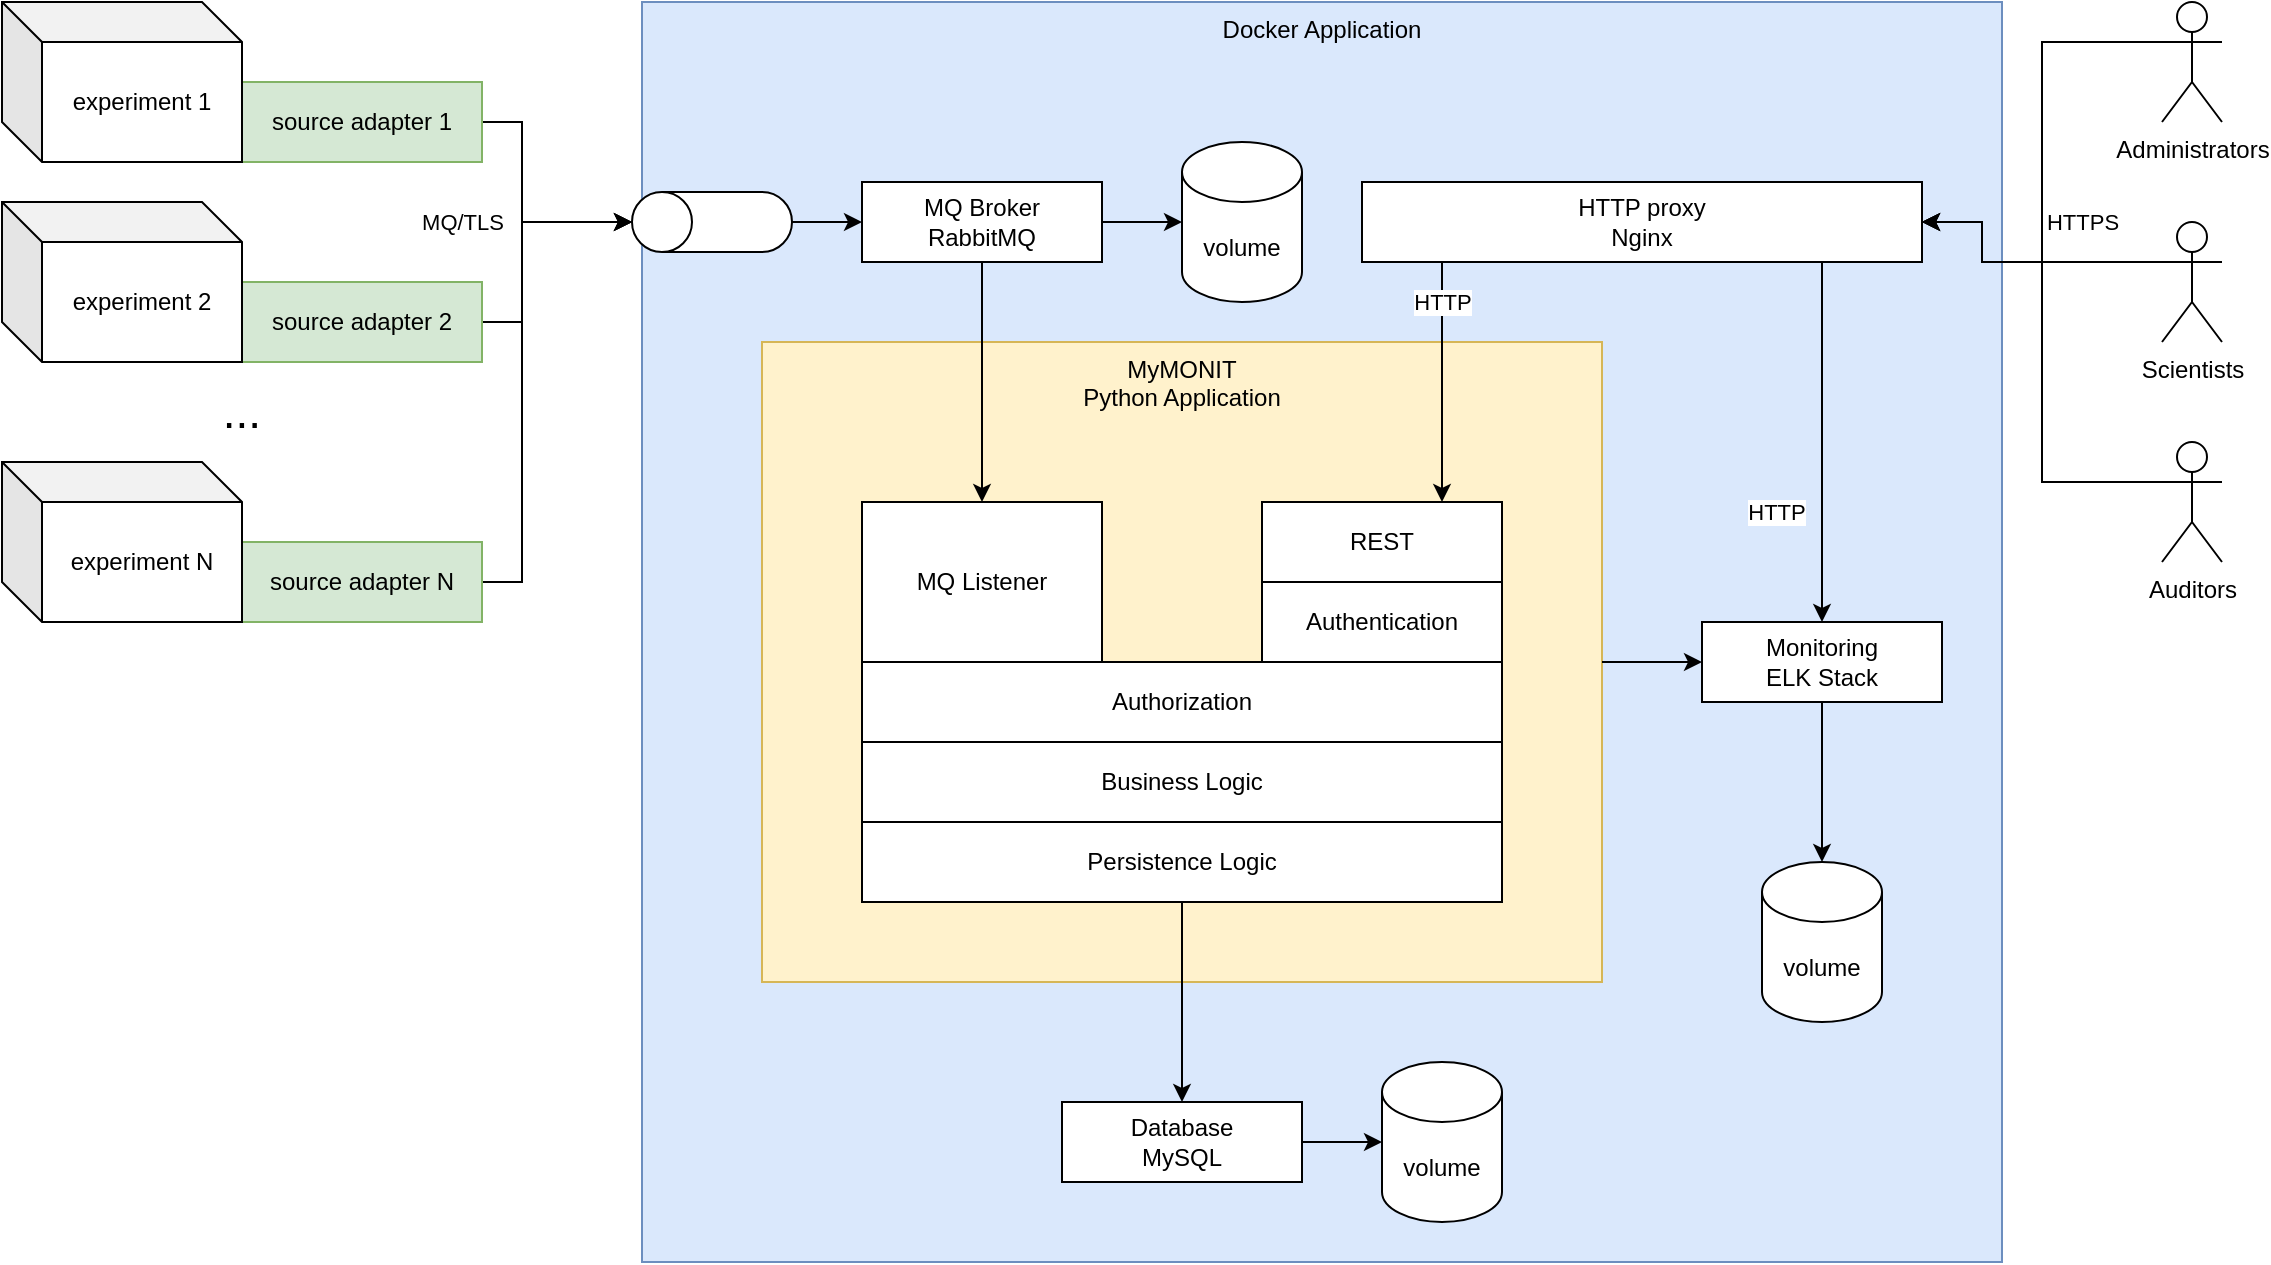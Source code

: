<mxfile version="17.4.0" type="device" pages="6"><diagram id="oYNE8cD3SXLvc-msiOBy" name="Components"><mxGraphModel dx="955" dy="1751" grid="1" gridSize="10" guides="1" tooltips="1" connect="1" arrows="1" fold="1" page="1" pageScale="1" pageWidth="850" pageHeight="1100" math="0" shadow="0"><root><mxCell id="0"/><mxCell id="1" parent="0"/><mxCell id="RDlBQpWF8yfbfOZP31Ed-19" value="Docker Application" style="rounded=0;whiteSpace=wrap;html=1;fillColor=#dae8fc;verticalAlign=top;strokeColor=#6c8ebf;" parent="1" vertex="1"><mxGeometry x="360" y="-50" width="680" height="630" as="geometry"/></mxCell><mxCell id="RDlBQpWF8yfbfOZP31Ed-13" value="MyMONIT&lt;br&gt;Python Application" style="rounded=0;whiteSpace=wrap;html=1;fillColor=#fff2cc;verticalAlign=top;strokeColor=#d6b656;" parent="1" vertex="1"><mxGeometry x="420" y="120" width="420" height="320" as="geometry"/></mxCell><mxCell id="RDlBQpWF8yfbfOZP31Ed-3" value="" style="edgeStyle=orthogonalEdgeStyle;rounded=0;orthogonalLoop=1;jettySize=auto;html=1;entryX=0.75;entryY=0;entryDx=0;entryDy=0;" parent="1" source="RDlBQpWF8yfbfOZP31Ed-1" target="RDlBQpWF8yfbfOZP31Ed-2" edge="1"><mxGeometry relative="1" as="geometry"><Array as="points"><mxPoint x="760" y="110"/><mxPoint x="760" y="110"/></Array></mxGeometry></mxCell><mxCell id="F0C-ACKf3pLyig9YG6Kt-2" value="HTTP" style="edgeLabel;html=1;align=center;verticalAlign=middle;resizable=0;points=[];" parent="RDlBQpWF8yfbfOZP31Ed-3" vertex="1" connectable="0"><mxGeometry x="-0.067" y="-3" relative="1" as="geometry"><mxPoint x="3" y="-36" as="offset"/></mxGeometry></mxCell><mxCell id="F0C-ACKf3pLyig9YG6Kt-18" style="edgeStyle=orthogonalEdgeStyle;rounded=0;orthogonalLoop=1;jettySize=auto;html=1;entryX=0.5;entryY=0;entryDx=0;entryDy=0;startArrow=none;startFill=0;endArrow=classic;endFill=1;" parent="1" source="RDlBQpWF8yfbfOZP31Ed-1" target="F0C-ACKf3pLyig9YG6Kt-12" edge="1"><mxGeometry relative="1" as="geometry"><Array as="points"><mxPoint x="950" y="130"/><mxPoint x="950" y="130"/></Array></mxGeometry></mxCell><mxCell id="F0C-ACKf3pLyig9YG6Kt-19" value="HTTP" style="edgeLabel;html=1;align=center;verticalAlign=middle;resizable=0;points=[];" parent="F0C-ACKf3pLyig9YG6Kt-18" vertex="1" connectable="0"><mxGeometry x="-0.722" relative="1" as="geometry"><mxPoint x="-23" y="100" as="offset"/></mxGeometry></mxCell><mxCell id="RDlBQpWF8yfbfOZP31Ed-1" value="HTTP proxy&lt;br&gt;Nginx" style="rounded=0;whiteSpace=wrap;html=1;" parent="1" vertex="1"><mxGeometry x="720" y="40" width="280" height="40" as="geometry"/></mxCell><mxCell id="RDlBQpWF8yfbfOZP31Ed-2" value="&lt;div&gt;REST&lt;br&gt;&lt;/div&gt;" style="rounded=0;whiteSpace=wrap;html=1;" parent="1" vertex="1"><mxGeometry x="670" y="200" width="120" height="40" as="geometry"/></mxCell><mxCell id="xPGDto9pt9ab247bLOPV-4" style="edgeStyle=orthogonalEdgeStyle;rounded=0;orthogonalLoop=1;jettySize=auto;html=1;entryX=0.5;entryY=0;entryDx=0;entryDy=0;entryPerimeter=0;endArrow=classic;endFill=1;exitX=1;exitY=0.5;exitDx=0;exitDy=0;" parent="1" source="RDlBQpWF8yfbfOZP31Ed-4" target="xPGDto9pt9ab247bLOPV-1" edge="1"><mxGeometry relative="1" as="geometry"><Array as="points"><mxPoint x="300" y="110"/><mxPoint x="300" y="60"/></Array></mxGeometry></mxCell><mxCell id="RDlBQpWF8yfbfOZP31Ed-4" value="source adapter 2" style="rounded=0;whiteSpace=wrap;html=1;fillColor=#d5e8d4;strokeColor=#82b366;" parent="1" vertex="1"><mxGeometry x="160" y="90" width="120" height="40" as="geometry"/></mxCell><mxCell id="RDlBQpWF8yfbfOZP31Ed-8" style="edgeStyle=orthogonalEdgeStyle;rounded=0;orthogonalLoop=1;jettySize=auto;html=1;entryX=0.5;entryY=0;entryDx=0;entryDy=0;exitX=0.5;exitY=1;exitDx=0;exitDy=0;" parent="1" source="RDlBQpWF8yfbfOZP31Ed-5" target="RDlBQpWF8yfbfOZP31Ed-7" edge="1"><mxGeometry relative="1" as="geometry"><Array as="points"><mxPoint x="530" y="100"/><mxPoint x="530" y="100"/></Array></mxGeometry></mxCell><mxCell id="_25KBSs42j_l2oQc2vL2-1" style="edgeStyle=orthogonalEdgeStyle;rounded=0;orthogonalLoop=1;jettySize=auto;html=1;endArrow=classic;endFill=1;exitX=1;exitY=0.5;exitDx=0;exitDy=0;entryX=0;entryY=0.5;entryDx=0;entryDy=0;entryPerimeter=0;" parent="1" source="RDlBQpWF8yfbfOZP31Ed-5" target="F0C-ACKf3pLyig9YG6Kt-8" edge="1"><mxGeometry relative="1" as="geometry"/></mxCell><mxCell id="RDlBQpWF8yfbfOZP31Ed-5" value="MQ Broker&lt;br&gt;RabbitMQ" style="rounded=0;whiteSpace=wrap;html=1;" parent="1" vertex="1"><mxGeometry x="470" y="40" width="120" height="40" as="geometry"/></mxCell><mxCell id="RDlBQpWF8yfbfOZP31Ed-18" style="edgeStyle=orthogonalEdgeStyle;rounded=0;orthogonalLoop=1;jettySize=auto;html=1;entryX=0.5;entryY=0;entryDx=0;entryDy=0;startArrow=none;startFill=0;exitX=0.5;exitY=1;exitDx=0;exitDy=0;" parent="1" source="F0C-ACKf3pLyig9YG6Kt-7" target="RDlBQpWF8yfbfOZP31Ed-10" edge="1"><mxGeometry relative="1" as="geometry"/></mxCell><mxCell id="RDlBQpWF8yfbfOZP31Ed-7" value="MQ Listener" style="rounded=0;whiteSpace=wrap;html=1;" parent="1" vertex="1"><mxGeometry x="470" y="200" width="120" height="80" as="geometry"/></mxCell><mxCell id="F0C-ACKf3pLyig9YG6Kt-11" style="edgeStyle=orthogonalEdgeStyle;rounded=0;orthogonalLoop=1;jettySize=auto;html=1;exitX=1;exitY=0.5;exitDx=0;exitDy=0;entryX=0;entryY=0.5;entryDx=0;entryDy=0;entryPerimeter=0;" parent="1" source="RDlBQpWF8yfbfOZP31Ed-10" target="F0C-ACKf3pLyig9YG6Kt-10" edge="1"><mxGeometry relative="1" as="geometry"><Array as="points"/></mxGeometry></mxCell><mxCell id="RDlBQpWF8yfbfOZP31Ed-10" value="Database&lt;br&gt;MySQL" style="rounded=0;whiteSpace=wrap;html=1;" parent="1" vertex="1"><mxGeometry x="570" y="500" width="120" height="40" as="geometry"/></mxCell><mxCell id="RDlBQpWF8yfbfOZP31Ed-15" value="" style="edgeStyle=orthogonalEdgeStyle;rounded=0;orthogonalLoop=1;jettySize=auto;html=1;startArrow=none;startFill=0;exitX=0;exitY=0.333;exitDx=0;exitDy=0;exitPerimeter=0;entryX=1;entryY=0.5;entryDx=0;entryDy=0;" parent="1" source="RDlBQpWF8yfbfOZP31Ed-14" target="RDlBQpWF8yfbfOZP31Ed-1" edge="1"><mxGeometry relative="1" as="geometry"><mxPoint x="860" y="40" as="targetPoint"/><Array as="points"><mxPoint x="1030" y="80"/><mxPoint x="1030" y="60"/></Array></mxGeometry></mxCell><mxCell id="F0C-ACKf3pLyig9YG6Kt-1" value="HTTPS" style="edgeLabel;html=1;align=center;verticalAlign=middle;resizable=0;points=[];" parent="RDlBQpWF8yfbfOZP31Ed-15" vertex="1" connectable="0"><mxGeometry x="-0.259" y="1" relative="1" as="geometry"><mxPoint x="12" y="-21" as="offset"/></mxGeometry></mxCell><mxCell id="RDlBQpWF8yfbfOZP31Ed-14" value="Scientists" style="shape=umlActor;verticalLabelPosition=bottom;verticalAlign=top;html=1;outlineConnect=0;fillColor=none;" parent="1" vertex="1"><mxGeometry x="1120" y="60" width="30" height="60" as="geometry"/></mxCell><mxCell id="xPGDto9pt9ab247bLOPV-3" style="edgeStyle=orthogonalEdgeStyle;rounded=0;orthogonalLoop=1;jettySize=auto;html=1;entryX=0.5;entryY=0;entryDx=0;entryDy=0;entryPerimeter=0;endArrow=classic;endFill=1;exitX=1;exitY=0.5;exitDx=0;exitDy=0;" parent="1" source="RDlBQpWF8yfbfOZP31Ed-20" target="xPGDto9pt9ab247bLOPV-1" edge="1"><mxGeometry relative="1" as="geometry"><Array as="points"><mxPoint x="300" y="10"/><mxPoint x="300" y="60"/></Array></mxGeometry></mxCell><mxCell id="RDlBQpWF8yfbfOZP31Ed-20" value="source adapter 1" style="rounded=0;whiteSpace=wrap;html=1;fillColor=#d5e8d4;strokeColor=#82b366;" parent="1" vertex="1"><mxGeometry x="160" y="-10" width="120" height="40" as="geometry"/></mxCell><mxCell id="F0C-ACKf3pLyig9YG6Kt-4" value="Authorization" style="rounded=0;whiteSpace=wrap;html=1;" parent="1" vertex="1"><mxGeometry x="470" y="280" width="320" height="40" as="geometry"/></mxCell><mxCell id="F0C-ACKf3pLyig9YG6Kt-5" value="Authentication" style="rounded=0;whiteSpace=wrap;html=1;" parent="1" vertex="1"><mxGeometry x="670" y="240" width="120" height="40" as="geometry"/></mxCell><mxCell id="F0C-ACKf3pLyig9YG6Kt-6" value="Business Logic" style="rounded=0;whiteSpace=wrap;html=1;" parent="1" vertex="1"><mxGeometry x="470" y="320" width="320" height="40" as="geometry"/></mxCell><mxCell id="F0C-ACKf3pLyig9YG6Kt-7" value="Persistence Logic" style="rounded=0;whiteSpace=wrap;html=1;" parent="1" vertex="1"><mxGeometry x="470" y="360" width="320" height="40" as="geometry"/></mxCell><mxCell id="F0C-ACKf3pLyig9YG6Kt-8" value="volume" style="shape=cylinder3;whiteSpace=wrap;html=1;boundedLbl=1;backgroundOutline=1;size=15;" parent="1" vertex="1"><mxGeometry x="630" y="20" width="60" height="80" as="geometry"/></mxCell><mxCell id="F0C-ACKf3pLyig9YG6Kt-10" value="volume" style="shape=cylinder3;whiteSpace=wrap;html=1;boundedLbl=1;backgroundOutline=1;size=15;" parent="1" vertex="1"><mxGeometry x="730" y="480" width="60" height="80" as="geometry"/></mxCell><mxCell id="F0C-ACKf3pLyig9YG6Kt-16" style="edgeStyle=orthogonalEdgeStyle;rounded=0;orthogonalLoop=1;jettySize=auto;html=1;entryX=1;entryY=0.5;entryDx=0;entryDy=0;endArrow=none;endFill=0;startArrow=classic;startFill=1;" parent="1" source="F0C-ACKf3pLyig9YG6Kt-12" target="RDlBQpWF8yfbfOZP31Ed-13" edge="1"><mxGeometry relative="1" as="geometry"><Array as="points"/></mxGeometry></mxCell><mxCell id="_25KBSs42j_l2oQc2vL2-2" style="edgeStyle=orthogonalEdgeStyle;rounded=0;orthogonalLoop=1;jettySize=auto;html=1;endArrow=classic;endFill=1;entryX=0.5;entryY=0;entryDx=0;entryDy=0;entryPerimeter=0;exitX=0.5;exitY=1;exitDx=0;exitDy=0;" parent="1" source="F0C-ACKf3pLyig9YG6Kt-12" target="F0C-ACKf3pLyig9YG6Kt-13" edge="1"><mxGeometry relative="1" as="geometry"><Array as="points"><mxPoint x="950" y="350"/><mxPoint x="950" y="350"/></Array></mxGeometry></mxCell><mxCell id="F0C-ACKf3pLyig9YG6Kt-12" value="Monitoring&lt;br&gt;ELK Stack" style="rounded=0;whiteSpace=wrap;html=1;" parent="1" vertex="1"><mxGeometry x="890" y="260" width="120" height="40" as="geometry"/></mxCell><mxCell id="F0C-ACKf3pLyig9YG6Kt-13" value="volume" style="shape=cylinder3;whiteSpace=wrap;html=1;boundedLbl=1;backgroundOutline=1;size=15;" parent="1" vertex="1"><mxGeometry x="920" y="380" width="60" height="80" as="geometry"/></mxCell><mxCell id="xPGDto9pt9ab247bLOPV-2" style="edgeStyle=orthogonalEdgeStyle;rounded=0;orthogonalLoop=1;jettySize=auto;html=1;endArrow=classic;endFill=1;exitX=0.5;exitY=1;exitDx=0;exitDy=0;exitPerimeter=0;entryX=0;entryY=0.5;entryDx=0;entryDy=0;" parent="1" source="xPGDto9pt9ab247bLOPV-1" target="RDlBQpWF8yfbfOZP31Ed-5" edge="1"><mxGeometry relative="1" as="geometry"><Array as="points"><mxPoint x="420" y="60"/><mxPoint x="420" y="60"/></Array></mxGeometry></mxCell><mxCell id="xPGDto9pt9ab247bLOPV-1" value="" style="shape=cylinder3;whiteSpace=wrap;html=1;boundedLbl=1;backgroundOutline=1;size=15;rotation=-90;" parent="1" vertex="1"><mxGeometry x="380" y="20" width="30" height="80" as="geometry"/></mxCell><mxCell id="xPGDto9pt9ab247bLOPV-7" style="edgeStyle=orthogonalEdgeStyle;rounded=0;orthogonalLoop=1;jettySize=auto;html=1;entryX=0.5;entryY=0;entryDx=0;entryDy=0;entryPerimeter=0;endArrow=classic;endFill=1;exitX=1;exitY=0.5;exitDx=0;exitDy=0;" parent="1" source="xPGDto9pt9ab247bLOPV-5" target="xPGDto9pt9ab247bLOPV-1" edge="1"><mxGeometry relative="1" as="geometry"><Array as="points"><mxPoint x="300" y="240"/><mxPoint x="300" y="60"/></Array></mxGeometry></mxCell><mxCell id="xPGDto9pt9ab247bLOPV-16" value="MQ/TLS" style="edgeLabel;html=1;align=center;verticalAlign=middle;resizable=0;points=[];fontSize=11;" parent="xPGDto9pt9ab247bLOPV-7" vertex="1" connectable="0"><mxGeometry x="0.647" y="2" relative="1" as="geometry"><mxPoint x="-40" y="2" as="offset"/></mxGeometry></mxCell><mxCell id="xPGDto9pt9ab247bLOPV-5" value="source adapter N" style="rounded=0;whiteSpace=wrap;html=1;fillColor=#d5e8d4;strokeColor=#82b366;" parent="1" vertex="1"><mxGeometry x="160" y="220" width="120" height="40" as="geometry"/></mxCell><mxCell id="xPGDto9pt9ab247bLOPV-6" value="..." style="text;html=1;strokeColor=none;fillColor=none;align=center;verticalAlign=middle;whiteSpace=wrap;rounded=0;fontSize=23;" parent="1" vertex="1"><mxGeometry x="130" y="140" width="60" height="30" as="geometry"/></mxCell><mxCell id="xPGDto9pt9ab247bLOPV-8" value="experiment 1" style="shape=cube;whiteSpace=wrap;html=1;boundedLbl=1;backgroundOutline=1;darkOpacity=0.05;darkOpacity2=0.1;" parent="1" vertex="1"><mxGeometry x="40" y="-50" width="120" height="80" as="geometry"/></mxCell><mxCell id="xPGDto9pt9ab247bLOPV-10" value="experiment 2" style="shape=cube;whiteSpace=wrap;html=1;boundedLbl=1;backgroundOutline=1;darkOpacity=0.05;darkOpacity2=0.1;" parent="1" vertex="1"><mxGeometry x="40" y="50" width="120" height="80" as="geometry"/></mxCell><mxCell id="xPGDto9pt9ab247bLOPV-11" value="experiment N" style="shape=cube;whiteSpace=wrap;html=1;boundedLbl=1;backgroundOutline=1;darkOpacity=0.05;darkOpacity2=0.1;" parent="1" vertex="1"><mxGeometry x="40" y="180" width="120" height="80" as="geometry"/></mxCell><mxCell id="xPGDto9pt9ab247bLOPV-15" style="edgeStyle=orthogonalEdgeStyle;rounded=0;orthogonalLoop=1;jettySize=auto;html=1;entryX=1;entryY=0.5;entryDx=0;entryDy=0;fontSize=23;endArrow=classic;endFill=1;exitX=0;exitY=0.333;exitDx=0;exitDy=0;exitPerimeter=0;" parent="1" source="xPGDto9pt9ab247bLOPV-12" target="RDlBQpWF8yfbfOZP31Ed-1" edge="1"><mxGeometry relative="1" as="geometry"><mxPoint x="1120" y="200" as="sourcePoint"/><Array as="points"><mxPoint x="1060" y="190"/><mxPoint x="1060" y="80"/><mxPoint x="1030" y="80"/><mxPoint x="1030" y="60"/></Array></mxGeometry></mxCell><mxCell id="xPGDto9pt9ab247bLOPV-12" value="Auditors" style="shape=umlActor;verticalLabelPosition=bottom;verticalAlign=top;html=1;outlineConnect=0;fillColor=none;" parent="1" vertex="1"><mxGeometry x="1120" y="170" width="30" height="60" as="geometry"/></mxCell><mxCell id="xPGDto9pt9ab247bLOPV-14" style="edgeStyle=orthogonalEdgeStyle;rounded=0;orthogonalLoop=1;jettySize=auto;html=1;entryX=1;entryY=0.5;entryDx=0;entryDy=0;fontSize=23;endArrow=classic;endFill=1;exitX=0;exitY=0.333;exitDx=0;exitDy=0;exitPerimeter=0;" parent="1" source="xPGDto9pt9ab247bLOPV-13" target="RDlBQpWF8yfbfOZP31Ed-1" edge="1"><mxGeometry relative="1" as="geometry"><Array as="points"><mxPoint x="1060" y="-30"/><mxPoint x="1060" y="80"/><mxPoint x="1030" y="80"/><mxPoint x="1030" y="60"/></Array></mxGeometry></mxCell><mxCell id="xPGDto9pt9ab247bLOPV-13" value="Administrators" style="shape=umlActor;verticalLabelPosition=bottom;verticalAlign=top;html=1;outlineConnect=0;fillColor=none;" parent="1" vertex="1"><mxGeometry x="1120" y="-50" width="30" height="60" as="geometry"/></mxCell></root></mxGraphModel></diagram><diagram id="QH_UY4VCf5z4ERtBLKnl" name="Monitoring"><mxGraphModel dx="955" dy="651" grid="1" gridSize="10" guides="1" tooltips="1" connect="1" arrows="1" fold="1" page="1" pageScale="1" pageWidth="850" pageHeight="1100" math="0" shadow="0"><root><mxCell id="oFCz5J8NU4_qHBZij4Ce-0"/><mxCell id="oFCz5J8NU4_qHBZij4Ce-1" parent="oFCz5J8NU4_qHBZij4Ce-0"/><mxCell id="oFCz5J8NU4_qHBZij4Ce-2" value="MQ Broker / RabbitMQ" style="rounded=0;whiteSpace=wrap;html=1;" parent="oFCz5J8NU4_qHBZij4Ce-1" vertex="1"><mxGeometry x="90" y="110" width="200" height="30" as="geometry"/></mxCell><mxCell id="oFCz5J8NU4_qHBZij4Ce-3" value="logging" style="rounded=0;whiteSpace=wrap;html=1;" parent="oFCz5J8NU4_qHBZij4Ce-1" vertex="1"><mxGeometry x="90" y="140" width="120" height="30" as="geometry"/></mxCell><mxCell id="oFCz5J8NU4_qHBZij4Ce-4" style="edgeStyle=orthogonalEdgeStyle;rounded=0;orthogonalLoop=1;jettySize=auto;html=1;entryX=0;entryY=0.5;entryDx=0;entryDy=0;startArrow=none;startFill=0;endArrow=classic;endFill=1;" parent="oFCz5J8NU4_qHBZij4Ce-1" source="oFCz5J8NU4_qHBZij4Ce-5" target="oFCz5J8NU4_qHBZij4Ce-18" edge="1"><mxGeometry relative="1" as="geometry"><Array as="points"><mxPoint x="210" y="155"/><mxPoint x="320" y="155"/><mxPoint x="320" y="260"/></Array></mxGeometry></mxCell><mxCell id="oFCz5J8NU4_qHBZij4Ce-5" value="Adapter / Filebeats" style="rounded=0;whiteSpace=wrap;html=1;fillColor=#fff2cc;strokeColor=#d6b656;" parent="oFCz5J8NU4_qHBZij4Ce-1" vertex="1"><mxGeometry x="210" y="140" width="80" height="30" as="geometry"/></mxCell><mxCell id="oFCz5J8NU4_qHBZij4Ce-6" value="HTTP Proxy / Nginx" style="rounded=0;whiteSpace=wrap;html=1;" parent="oFCz5J8NU4_qHBZij4Ce-1" vertex="1"><mxGeometry x="90" y="190" width="200" height="30" as="geometry"/></mxCell><mxCell id="oFCz5J8NU4_qHBZij4Ce-7" value="logging" style="rounded=0;whiteSpace=wrap;html=1;" parent="oFCz5J8NU4_qHBZij4Ce-1" vertex="1"><mxGeometry x="90" y="220" width="120" height="30" as="geometry"/></mxCell><mxCell id="oFCz5J8NU4_qHBZij4Ce-8" style="edgeStyle=orthogonalEdgeStyle;rounded=0;orthogonalLoop=1;jettySize=auto;html=1;startArrow=none;startFill=0;endArrow=classic;endFill=1;entryX=0;entryY=0.5;entryDx=0;entryDy=0;" parent="oFCz5J8NU4_qHBZij4Ce-1" source="oFCz5J8NU4_qHBZij4Ce-9" target="oFCz5J8NU4_qHBZij4Ce-18" edge="1"><mxGeometry relative="1" as="geometry"><mxPoint x="360" y="260" as="targetPoint"/><Array as="points"><mxPoint x="210" y="235"/><mxPoint x="320" y="235"/><mxPoint x="320" y="260"/></Array></mxGeometry></mxCell><mxCell id="oFCz5J8NU4_qHBZij4Ce-9" value="Adapter / Filebeats" style="rounded=0;whiteSpace=wrap;html=1;fillColor=#fff2cc;strokeColor=#d6b656;" parent="oFCz5J8NU4_qHBZij4Ce-1" vertex="1"><mxGeometry x="210" y="220" width="80" height="30" as="geometry"/></mxCell><mxCell id="oFCz5J8NU4_qHBZij4Ce-10" value="Database / MySQL" style="rounded=0;whiteSpace=wrap;html=1;" parent="oFCz5J8NU4_qHBZij4Ce-1" vertex="1"><mxGeometry x="90" y="270" width="200" height="30" as="geometry"/></mxCell><mxCell id="oFCz5J8NU4_qHBZij4Ce-11" value="logging" style="rounded=0;whiteSpace=wrap;html=1;" parent="oFCz5J8NU4_qHBZij4Ce-1" vertex="1"><mxGeometry x="90" y="300" width="120" height="30" as="geometry"/></mxCell><mxCell id="oFCz5J8NU4_qHBZij4Ce-12" style="edgeStyle=orthogonalEdgeStyle;rounded=0;orthogonalLoop=1;jettySize=auto;html=1;startArrow=none;startFill=0;endArrow=classic;endFill=1;entryX=0;entryY=0.5;entryDx=0;entryDy=0;" parent="oFCz5J8NU4_qHBZij4Ce-1" source="oFCz5J8NU4_qHBZij4Ce-13" target="oFCz5J8NU4_qHBZij4Ce-18" edge="1"><mxGeometry relative="1" as="geometry"><Array as="points"><mxPoint x="210" y="315"/><mxPoint x="320" y="315"/><mxPoint x="320" y="260"/></Array><mxPoint x="410" y="350" as="targetPoint"/></mxGeometry></mxCell><mxCell id="oFCz5J8NU4_qHBZij4Ce-13" value="Adapter / Filebeats" style="rounded=0;whiteSpace=wrap;html=1;fillColor=#fff2cc;strokeColor=#d6b656;" parent="oFCz5J8NU4_qHBZij4Ce-1" vertex="1"><mxGeometry x="210" y="300" width="80" height="30" as="geometry"/></mxCell><mxCell id="oFCz5J8NU4_qHBZij4Ce-14" value="MyMONIT / Python" style="rounded=0;whiteSpace=wrap;html=1;" parent="oFCz5J8NU4_qHBZij4Ce-1" vertex="1"><mxGeometry x="90" y="350" width="200" height="30" as="geometry"/></mxCell><mxCell id="oFCz5J8NU4_qHBZij4Ce-15" style="edgeStyle=orthogonalEdgeStyle;rounded=0;orthogonalLoop=1;jettySize=auto;html=1;startArrow=none;startFill=0;endArrow=classic;endFill=1;" parent="oFCz5J8NU4_qHBZij4Ce-1" source="oFCz5J8NU4_qHBZij4Ce-16" target="oFCz5J8NU4_qHBZij4Ce-18" edge="1"><mxGeometry relative="1" as="geometry"><Array as="points"><mxPoint x="460" y="395"/></Array></mxGeometry></mxCell><mxCell id="oFCz5J8NU4_qHBZij4Ce-16" value="logging" style="rounded=0;whiteSpace=wrap;html=1;" parent="oFCz5J8NU4_qHBZij4Ce-1" vertex="1"><mxGeometry x="90" y="380" width="200" height="30" as="geometry"/></mxCell><mxCell id="oFCz5J8NU4_qHBZij4Ce-17" value="" style="edgeStyle=orthogonalEdgeStyle;rounded=0;orthogonalLoop=1;jettySize=auto;html=1;startArrow=none;startFill=0;endArrow=classic;endFill=1;exitX=1;exitY=0.5;exitDx=0;exitDy=0;entryX=0;entryY=0.5;entryDx=0;entryDy=0;" parent="oFCz5J8NU4_qHBZij4Ce-1" source="oFCz5J8NU4_qHBZij4Ce-18" target="oFCz5J8NU4_qHBZij4Ce-21" edge="1"><mxGeometry relative="1" as="geometry"><Array as="points"><mxPoint x="580" y="260"/><mxPoint x="580" y="260"/></Array></mxGeometry></mxCell><mxCell id="oFCz5J8NU4_qHBZij4Ce-18" value="Log Aggregator&lt;br&gt;Logstash" style="rounded=0;whiteSpace=wrap;html=1;fillColor=#fff2cc;strokeColor=#d6b656;" parent="oFCz5J8NU4_qHBZij4Ce-1" vertex="1"><mxGeometry x="400" y="230" width="120" height="60" as="geometry"/></mxCell><mxCell id="oFCz5J8NU4_qHBZij4Ce-19" value="" style="edgeStyle=orthogonalEdgeStyle;rounded=0;orthogonalLoop=1;jettySize=auto;html=1;startArrow=none;startFill=0;endArrow=classic;endFill=1;exitX=1;exitY=0.5;exitDx=0;exitDy=0;entryX=0;entryY=0.5;entryDx=0;entryDy=0;" parent="oFCz5J8NU4_qHBZij4Ce-1" source="oFCz5J8NU4_qHBZij4Ce-21" target="oFCz5J8NU4_qHBZij4Ce-22" edge="1"><mxGeometry relative="1" as="geometry"><Array as="points"><mxPoint x="750" y="260"/><mxPoint x="750" y="260"/></Array></mxGeometry></mxCell><mxCell id="oFCz5J8NU4_qHBZij4Ce-20" value="" style="edgeStyle=orthogonalEdgeStyle;rounded=0;orthogonalLoop=1;jettySize=auto;html=1;startArrow=none;startFill=0;endArrow=classic;endFill=1;exitX=0.5;exitY=1;exitDx=0;exitDy=0;entryX=0.5;entryY=0;entryDx=0;entryDy=0;entryPerimeter=0;" parent="oFCz5J8NU4_qHBZij4Ce-1" source="oFCz5J8NU4_qHBZij4Ce-21" target="oFCz5J8NU4_qHBZij4Ce-23" edge="1"><mxGeometry relative="1" as="geometry"/></mxCell><mxCell id="oFCz5J8NU4_qHBZij4Ce-21" value="Log Repository&lt;br&gt;Elasticsearch" style="rounded=0;whiteSpace=wrap;html=1;fillColor=#fff2cc;strokeColor=#d6b656;" parent="oFCz5J8NU4_qHBZij4Ce-1" vertex="1"><mxGeometry x="590" y="230" width="120" height="60" as="geometry"/></mxCell><mxCell id="oFCz5J8NU4_qHBZij4Ce-22" value="Log Monitoring&lt;br&gt;Kibana" style="rounded=0;whiteSpace=wrap;html=1;fillColor=#fff2cc;strokeColor=#d6b656;" parent="oFCz5J8NU4_qHBZij4Ce-1" vertex="1"><mxGeometry x="770" y="230" width="120" height="60" as="geometry"/></mxCell><mxCell id="oFCz5J8NU4_qHBZij4Ce-23" value="volume" style="shape=cylinder3;whiteSpace=wrap;html=1;boundedLbl=1;backgroundOutline=1;size=15;" parent="oFCz5J8NU4_qHBZij4Ce-1" vertex="1"><mxGeometry x="620" y="320" width="60" height="80" as="geometry"/></mxCell><mxCell id="PliOzQk4ozgnFm6wYsKY-1" style="edgeStyle=orthogonalEdgeStyle;rounded=0;orthogonalLoop=1;jettySize=auto;html=1;entryX=0.5;entryY=0;entryDx=0;entryDy=0;fontSize=11;endArrow=classic;endFill=1;" parent="oFCz5J8NU4_qHBZij4Ce-1" source="PliOzQk4ozgnFm6wYsKY-0" target="oFCz5J8NU4_qHBZij4Ce-22" edge="1"><mxGeometry relative="1" as="geometry"/></mxCell><mxCell id="PliOzQk4ozgnFm6wYsKY-0" value="Auditor" style="shape=umlActor;verticalLabelPosition=bottom;verticalAlign=top;html=1;outlineConnect=0;fontSize=11;" parent="oFCz5J8NU4_qHBZij4Ce-1" vertex="1"><mxGeometry x="815" y="110" width="30" height="60" as="geometry"/></mxCell></root></mxGraphModel></diagram><diagram id="w1SjjCkuCCQBmegFO9_V" name="flow"><mxGraphModel dx="955" dy="651" grid="1" gridSize="10" guides="1" tooltips="1" connect="1" arrows="1" fold="1" page="1" pageScale="1" pageWidth="850" pageHeight="1100" math="0" shadow="0"><root><mxCell id="0"/><mxCell id="1" parent="0"/><mxCell id="tO0aKHGuH5kywCH5BLPk-1" value="Information flow" style="swimlane;html=1;childLayout=stackLayout;startSize=20;rounded=0;shadow=0;comic=0;labelBackgroundColor=none;strokeWidth=1;fontFamily=Verdana;fontSize=12;align=center;" parent="1" vertex="1"><mxGeometry x="40" y="20" width="820" height="560" as="geometry"/></mxCell><mxCell id="tO0aKHGuH5kywCH5BLPk-2" value="Experiment" style="swimlane;html=1;startSize=20;" parent="tO0aKHGuH5kywCH5BLPk-1" vertex="1"><mxGeometry y="20" width="275" height="540" as="geometry"/></mxCell><mxCell id="tO0aKHGuH5kywCH5BLPk-3" value="" style="edgeStyle=orthogonalEdgeStyle;rounded=0;orthogonalLoop=1;jettySize=auto;html=1;entryX=0.5;entryY=0;entryDx=0;entryDy=0;exitX=0.5;exitY=1;exitDx=0;exitDy=0;" parent="tO0aKHGuH5kywCH5BLPk-2" source="tO0aKHGuH5kywCH5BLPk-4" target="tO0aKHGuH5kywCH5BLPk-6" edge="1"><mxGeometry relative="1" as="geometry"><Array as="points"><mxPoint x="110" y="70"/><mxPoint x="110" y="70"/></Array></mxGeometry></mxCell><mxCell id="tO0aKHGuH5kywCH5BLPk-4" value="" style="ellipse;whiteSpace=wrap;html=1;rounded=0;shadow=0;comic=0;labelBackgroundColor=none;strokeWidth=1;fillColor=#000000;fontFamily=Verdana;fontSize=12;align=center;" parent="tO0aKHGuH5kywCH5BLPk-2" vertex="1"><mxGeometry x="100" y="40" width="20" height="20" as="geometry"/></mxCell><mxCell id="tO0aKHGuH5kywCH5BLPk-5" value="" style="edgeStyle=orthogonalEdgeStyle;rounded=0;orthogonalLoop=1;jettySize=auto;html=1;exitX=0.5;exitY=1;exitDx=0;exitDy=0;entryX=0.5;entryY=0;entryDx=0;entryDy=0;" parent="tO0aKHGuH5kywCH5BLPk-2" source="tO0aKHGuH5kywCH5BLPk-6" target="tO0aKHGuH5kywCH5BLPk-8" edge="1"><mxGeometry relative="1" as="geometry"/></mxCell><mxCell id="tO0aKHGuH5kywCH5BLPk-6" value="Experiment&lt;br&gt;Measures" style="rounded=1;whiteSpace=wrap;html=1;shadow=0;comic=0;labelBackgroundColor=none;strokeWidth=1;fontFamily=Verdana;fontSize=12;align=center;arcSize=50;fillColor=#f5f5f5;fontColor=#333333;strokeColor=#666666;" parent="tO0aKHGuH5kywCH5BLPk-2" vertex="1"><mxGeometry x="60" y="90" width="100" height="40" as="geometry"/></mxCell><mxCell id="tO0aKHGuH5kywCH5BLPk-7" style="edgeStyle=orthogonalEdgeStyle;rounded=0;orthogonalLoop=1;jettySize=auto;html=1;entryX=0;entryY=0.5;entryDx=0;entryDy=0;exitX=0.5;exitY=1;exitDx=0;exitDy=0;" parent="tO0aKHGuH5kywCH5BLPk-2" source="tO0aKHGuH5kywCH5BLPk-8" target="tO0aKHGuH5kywCH5BLPk-6" edge="1"><mxGeometry relative="1" as="geometry"><Array as="points"><mxPoint x="110" y="230"/><mxPoint x="40" y="230"/><mxPoint x="40" y="110"/></Array></mxGeometry></mxCell><mxCell id="tO0aKHGuH5kywCH5BLPk-8" value="Adapter&lt;br&gt;Sends Message" style="rounded=1;whiteSpace=wrap;html=1;shadow=0;comic=0;labelBackgroundColor=none;strokeWidth=1;fontFamily=Verdana;fontSize=12;align=center;arcSize=50;fillColor=#fff2cc;strokeColor=#d6b656;" parent="tO0aKHGuH5kywCH5BLPk-2" vertex="1"><mxGeometry x="60" y="160" width="100" height="40" as="geometry"/></mxCell><mxCell id="tO0aKHGuH5kywCH5BLPk-9" value="Message is stored on RabbitMQ" style="shape=note;whiteSpace=wrap;html=1;rounded=0;shadow=0;comic=0;labelBackgroundColor=none;strokeWidth=1;fontFamily=Verdana;fontSize=12;align=center;size=20;" parent="tO0aKHGuH5kywCH5BLPk-2" vertex="1"><mxGeometry x="160" y="290" width="85" height="100" as="geometry"/></mxCell><mxCell id="tO0aKHGuH5kywCH5BLPk-35" style="edgeStyle=none;rounded=0;html=1;labelBackgroundColor=none;startArrow=none;startFill=0;startSize=5;endArrow=oval;endFill=0;endSize=5;jettySize=auto;orthogonalLoop=1;strokeWidth=1;fontFamily=Verdana;fontSize=12;dashed=1;entryX=1;entryY=0.25;entryDx=0;entryDy=0;exitX=0;exitY=0.5;exitDx=0;exitDy=0;exitPerimeter=0;" parent="tO0aKHGuH5kywCH5BLPk-2" source="tO0aKHGuH5kywCH5BLPk-34" target="tO0aKHGuH5kywCH5BLPk-6" edge="1"><mxGeometry relative="1" as="geometry"/></mxCell><mxCell id="tO0aKHGuH5kywCH5BLPk-34" value="A device (out of scope) produces a measurement" style="shape=note;whiteSpace=wrap;html=1;rounded=0;shadow=0;comic=0;labelBackgroundColor=none;strokeWidth=1;fontFamily=Verdana;fontSize=12;align=center;size=20;" parent="tO0aKHGuH5kywCH5BLPk-2" vertex="1"><mxGeometry x="190" y="30" width="85" height="100" as="geometry"/></mxCell><mxCell id="tO0aKHGuH5kywCH5BLPk-37" style="edgeStyle=none;rounded=0;html=1;labelBackgroundColor=none;startArrow=none;startFill=0;startSize=5;endArrow=oval;endFill=0;endSize=5;jettySize=auto;orthogonalLoop=1;strokeWidth=1;fontFamily=Verdana;fontSize=12;dashed=1;entryX=0.25;entryY=1;entryDx=0;entryDy=0;exitX=0.5;exitY=0;exitDx=0;exitDy=0;exitPerimeter=0;" parent="tO0aKHGuH5kywCH5BLPk-2" source="tO0aKHGuH5kywCH5BLPk-36" target="tO0aKHGuH5kywCH5BLPk-8" edge="1"><mxGeometry relative="1" as="geometry"/></mxCell><mxCell id="tO0aKHGuH5kywCH5BLPk-36" value="The adapter converts and sends the measure" style="shape=note;whiteSpace=wrap;html=1;rounded=0;shadow=0;comic=0;labelBackgroundColor=none;strokeWidth=1;fontFamily=Verdana;fontSize=12;align=center;size=20;" parent="tO0aKHGuH5kywCH5BLPk-2" vertex="1"><mxGeometry x="20" y="270" width="85" height="100" as="geometry"/></mxCell><mxCell id="tO0aKHGuH5kywCH5BLPk-10" value="MyMONIT / Queue Listener" style="swimlane;html=1;startSize=20;" parent="tO0aKHGuH5kywCH5BLPk-1" vertex="1"><mxGeometry x="275" y="20" width="290" height="540" as="geometry"/></mxCell><mxCell id="tO0aKHGuH5kywCH5BLPk-11" style="edgeStyle=orthogonalEdgeStyle;rounded=0;orthogonalLoop=1;jettySize=auto;html=1;entryX=0;entryY=0.5;entryDx=0;entryDy=0;" parent="tO0aKHGuH5kywCH5BLPk-10" source="tO0aKHGuH5kywCH5BLPk-12" target="tO0aKHGuH5kywCH5BLPk-18" edge="1"><mxGeometry relative="1" as="geometry"><Array as="points"><mxPoint x="-40" y="215"/><mxPoint x="40" y="215"/><mxPoint x="40" y="250"/></Array></mxGeometry></mxCell><mxCell id="tO0aKHGuH5kywCH5BLPk-12" value="Message" style="rounded=0;whiteSpace=wrap;html=1;shadow=0;comic=0;labelBackgroundColor=none;strokeWidth=1;fontFamily=Verdana;fontSize=12;align=center;arcSize=50;fillColor=#fff2cc;strokeColor=#d6b656;" parent="tO0aKHGuH5kywCH5BLPk-10" vertex="1"><mxGeometry x="-40" y="200" width="70" height="30" as="geometry"/></mxCell><mxCell id="tO0aKHGuH5kywCH5BLPk-13" value="" style="edgeStyle=orthogonalEdgeStyle;rounded=0;orthogonalLoop=1;jettySize=auto;html=1;entryX=0.5;entryY=0;entryDx=0;entryDy=0;" parent="tO0aKHGuH5kywCH5BLPk-10" target="tO0aKHGuH5kywCH5BLPk-16" edge="1"><mxGeometry relative="1" as="geometry"><mxPoint x="145" y="50" as="sourcePoint"/><Array as="points"><mxPoint x="145" y="70"/><mxPoint x="145" y="70"/></Array></mxGeometry></mxCell><mxCell id="tO0aKHGuH5kywCH5BLPk-14" value="" style="ellipse;whiteSpace=wrap;html=1;rounded=0;shadow=0;comic=0;labelBackgroundColor=none;strokeWidth=1;fillColor=#000000;fontFamily=Verdana;fontSize=12;align=center;" parent="tO0aKHGuH5kywCH5BLPk-10" vertex="1"><mxGeometry x="135" y="40" width="20" height="20" as="geometry"/></mxCell><mxCell id="tO0aKHGuH5kywCH5BLPk-15" value="" style="edgeStyle=orthogonalEdgeStyle;rounded=0;orthogonalLoop=1;jettySize=auto;html=1;entryX=0.5;entryY=0;entryDx=0;entryDy=0;exitX=0.5;exitY=1;exitDx=0;exitDy=0;" parent="tO0aKHGuH5kywCH5BLPk-10" source="tO0aKHGuH5kywCH5BLPk-16" target="tO0aKHGuH5kywCH5BLPk-18" edge="1"><mxGeometry relative="1" as="geometry"/></mxCell><mxCell id="tO0aKHGuH5kywCH5BLPk-16" value="Listens to Queue" style="rounded=1;whiteSpace=wrap;html=1;shadow=0;comic=0;labelBackgroundColor=none;strokeWidth=1;fontFamily=Verdana;fontSize=12;align=center;arcSize=50;fillColor=#fff2cc;strokeColor=#d6b656;" parent="tO0aKHGuH5kywCH5BLPk-10" vertex="1"><mxGeometry x="95" y="90" width="100" height="40" as="geometry"/></mxCell><mxCell id="tO0aKHGuH5kywCH5BLPk-17" value="" style="edgeStyle=orthogonalEdgeStyle;rounded=0;orthogonalLoop=1;jettySize=auto;html=1;exitX=0.5;exitY=1;exitDx=0;exitDy=0;entryX=0.5;entryY=0;entryDx=0;entryDy=0;" parent="tO0aKHGuH5kywCH5BLPk-10" source="tO0aKHGuH5kywCH5BLPk-18" target="tO0aKHGuH5kywCH5BLPk-20" edge="1"><mxGeometry relative="1" as="geometry"/></mxCell><mxCell id="tO0aKHGuH5kywCH5BLPk-18" value="Receives Message" style="rounded=1;whiteSpace=wrap;html=1;shadow=0;comic=0;labelBackgroundColor=none;strokeWidth=1;fontFamily=Verdana;fontSize=12;align=center;arcSize=50;fillColor=#fff2cc;strokeColor=#d6b656;" parent="tO0aKHGuH5kywCH5BLPk-10" vertex="1"><mxGeometry x="95" y="230" width="100" height="40" as="geometry"/></mxCell><mxCell id="tO0aKHGuH5kywCH5BLPk-19" style="edgeStyle=orthogonalEdgeStyle;rounded=0;orthogonalLoop=1;jettySize=auto;html=1;entryX=0;entryY=0.5;entryDx=0;entryDy=0;exitX=0.5;exitY=1;exitDx=0;exitDy=0;" parent="tO0aKHGuH5kywCH5BLPk-10" source="tO0aKHGuH5kywCH5BLPk-20" target="tO0aKHGuH5kywCH5BLPk-16" edge="1"><mxGeometry relative="1" as="geometry"><Array as="points"><mxPoint x="145" y="370"/><mxPoint x="70" y="370"/><mxPoint x="70" y="110"/></Array></mxGeometry></mxCell><mxCell id="tO0aKHGuH5kywCH5BLPk-20" value="Stores on DB" style="rounded=1;whiteSpace=wrap;html=1;shadow=0;comic=0;labelBackgroundColor=none;strokeWidth=1;fontFamily=Verdana;fontSize=12;align=center;arcSize=50;fillColor=#fff2cc;strokeColor=#d6b656;" parent="tO0aKHGuH5kywCH5BLPk-10" vertex="1"><mxGeometry x="95" y="310" width="100" height="40" as="geometry"/></mxCell><mxCell id="tO0aKHGuH5kywCH5BLPk-39" style="shape=note;whiteSpace=wrap;html=1;rounded=0;shadow=0;comic=0;labelBackgroundColor=none;strokeWidth=1;fontFamily=Verdana;fontSize=12;align=center;size=20;" parent="tO0aKHGuH5kywCH5BLPk-10" source="tO0aKHGuH5kywCH5BLPk-38" target="tO0aKHGuH5kywCH5BLPk-18" edge="1"><mxGeometry relative="1" as="geometry"/></mxCell><mxCell id="tO0aKHGuH5kywCH5BLPk-41" style="edgeStyle=none;rounded=0;html=1;labelBackgroundColor=none;startArrow=none;startFill=0;startSize=5;endArrow=oval;endFill=0;endSize=5;jettySize=auto;orthogonalLoop=1;strokeWidth=1;fontFamily=Verdana;fontSize=12;dashed=1;entryX=0.75;entryY=0;entryDx=0;entryDy=0;exitX=0;exitY=0.5;exitDx=0;exitDy=0;exitPerimeter=0;" parent="tO0aKHGuH5kywCH5BLPk-10" source="tO0aKHGuH5kywCH5BLPk-38" target="tO0aKHGuH5kywCH5BLPk-18" edge="1"><mxGeometry relative="1" as="geometry"/></mxCell><mxCell id="tO0aKHGuH5kywCH5BLPk-38" value="MyMONIT receives and persists the message" style="shape=note;whiteSpace=wrap;html=1;rounded=0;shadow=0;comic=0;labelBackgroundColor=none;strokeWidth=1;fontFamily=Verdana;fontSize=12;align=center;size=20;" parent="tO0aKHGuH5kywCH5BLPk-10" vertex="1"><mxGeometry x="195" y="130" width="85" height="100" as="geometry"/></mxCell><mxCell id="tO0aKHGuH5kywCH5BLPk-30" value="The database acts as a buffer" style="shape=note;whiteSpace=wrap;html=1;rounded=0;shadow=0;comic=0;labelBackgroundColor=none;strokeWidth=1;fontFamily=Verdana;fontSize=12;align=center;size=20;" parent="tO0aKHGuH5kywCH5BLPk-10" vertex="1"><mxGeometry x="135" y="420" width="85" height="106" as="geometry"/></mxCell><mxCell id="tO0aKHGuH5kywCH5BLPk-31" style="edgeStyle=orthogonalEdgeStyle;rounded=0;orthogonalLoop=1;jettySize=auto;html=1;entryX=0;entryY=0.5;entryDx=0;entryDy=0;exitX=1;exitY=0.5;exitDx=0;exitDy=0;" parent="tO0aKHGuH5kywCH5BLPk-1" source="tO0aKHGuH5kywCH5BLPk-8" target="tO0aKHGuH5kywCH5BLPk-12" edge="1"><mxGeometry relative="1" as="geometry"/></mxCell><mxCell id="tO0aKHGuH5kywCH5BLPk-32" style="edgeStyle=orthogonalEdgeStyle;rounded=0;orthogonalLoop=1;jettySize=auto;html=1;entryX=0;entryY=0.5;entryDx=0;entryDy=0;entryPerimeter=0;exitX=1;exitY=0.5;exitDx=0;exitDy=0;" parent="tO0aKHGuH5kywCH5BLPk-1" source="tO0aKHGuH5kywCH5BLPk-20" target="tO0aKHGuH5kywCH5BLPk-24" edge="1"><mxGeometry relative="1" as="geometry"/></mxCell><mxCell id="tO0aKHGuH5kywCH5BLPk-33" style="edgeStyle=none;rounded=0;html=1;labelBackgroundColor=none;startArrow=none;startFill=0;startSize=5;endArrow=oval;endFill=0;endSize=5;jettySize=auto;orthogonalLoop=1;strokeWidth=1;fontFamily=Verdana;fontSize=12;dashed=1;entryX=0.25;entryY=1;entryDx=0;entryDy=0;exitX=0;exitY=0;exitDx=65;exitDy=0;exitPerimeter=0;" parent="tO0aKHGuH5kywCH5BLPk-1" source="tO0aKHGuH5kywCH5BLPk-9" target="tO0aKHGuH5kywCH5BLPk-12" edge="1"><mxGeometry relative="1" as="geometry"><Array as="points"/></mxGeometry></mxCell><mxCell id="tO0aKHGuH5kywCH5BLPk-21" value="MyMONIT / REST Layer" style="swimlane;html=1;startSize=20;" parent="tO0aKHGuH5kywCH5BLPk-1" vertex="1"><mxGeometry x="565" y="20" width="255" height="540" as="geometry"/></mxCell><mxCell id="tO0aKHGuH5kywCH5BLPk-22" value="" style="shape=mxgraph.bpmn.shape;html=1;verticalLabelPosition=bottom;labelBackgroundColor=#ffffff;verticalAlign=top;perimeter=ellipsePerimeter;outline=end;symbol=terminate;rounded=0;shadow=0;comic=0;strokeWidth=1;fontFamily=Verdana;fontSize=12;align=center;" parent="tO0aKHGuH5kywCH5BLPk-21" vertex="1"><mxGeometry x="125" y="470" width="20" height="20" as="geometry"/></mxCell><mxCell id="tO0aKHGuH5kywCH5BLPk-23" style="edgeStyle=orthogonalEdgeStyle;rounded=0;orthogonalLoop=1;jettySize=auto;html=1;entryX=0;entryY=0.5;entryDx=0;entryDy=0;exitX=1;exitY=0.5;exitDx=0;exitDy=0;exitPerimeter=0;" parent="tO0aKHGuH5kywCH5BLPk-21" source="tO0aKHGuH5kywCH5BLPk-24" target="tO0aKHGuH5kywCH5BLPk-28" edge="1"><mxGeometry relative="1" as="geometry"/></mxCell><mxCell id="tO0aKHGuH5kywCH5BLPk-24" value="DB" style="shape=cylinder3;whiteSpace=wrap;html=1;boundedLbl=1;backgroundOutline=1;size=15;fillColor=#fff2cc;strokeColor=#d6b656;" parent="tO0aKHGuH5kywCH5BLPk-21" vertex="1"><mxGeometry x="-30" y="340" width="60" height="80" as="geometry"/></mxCell><mxCell id="tO0aKHGuH5kywCH5BLPk-25" style="edgeStyle=orthogonalEdgeStyle;rounded=0;orthogonalLoop=1;jettySize=auto;html=1;entryX=0.5;entryY=0;entryDx=0;entryDy=0;exitX=0.5;exitY=1;exitDx=0;exitDy=0;" parent="tO0aKHGuH5kywCH5BLPk-21" source="tO0aKHGuH5kywCH5BLPk-26" target="tO0aKHGuH5kywCH5BLPk-28" edge="1"><mxGeometry relative="1" as="geometry"><Array as="points"><mxPoint x="135" y="80"/><mxPoint x="135" y="80"/></Array></mxGeometry></mxCell><mxCell id="tO0aKHGuH5kywCH5BLPk-26" value="" style="ellipse;whiteSpace=wrap;html=1;rounded=0;shadow=0;comic=0;labelBackgroundColor=none;strokeWidth=1;fillColor=#000000;fontFamily=Verdana;fontSize=12;align=center;" parent="tO0aKHGuH5kywCH5BLPk-21" vertex="1"><mxGeometry x="125" y="40" width="20" height="20" as="geometry"/></mxCell><mxCell id="tO0aKHGuH5kywCH5BLPk-27" value="" style="edgeStyle=orthogonalEdgeStyle;rounded=0;orthogonalLoop=1;jettySize=auto;html=1;exitX=0.5;exitY=1;exitDx=0;exitDy=0;entryX=0.5;entryY=0;entryDx=0;entryDy=0;" parent="tO0aKHGuH5kywCH5BLPk-21" source="tO0aKHGuH5kywCH5BLPk-28" target="tO0aKHGuH5kywCH5BLPk-22" edge="1"><mxGeometry relative="1" as="geometry"/></mxCell><mxCell id="tO0aKHGuH5kywCH5BLPk-28" value="Shows Data" style="rounded=1;whiteSpace=wrap;html=1;shadow=0;comic=0;labelBackgroundColor=none;strokeWidth=1;fontFamily=Verdana;fontSize=12;align=center;arcSize=50;fillColor=#fff2cc;strokeColor=#d6b656;" parent="tO0aKHGuH5kywCH5BLPk-21" vertex="1"><mxGeometry x="85" y="390" width="100" height="40" as="geometry"/></mxCell><mxCell id="tO0aKHGuH5kywCH5BLPk-42" style="edgeStyle=none;rounded=0;html=1;labelBackgroundColor=none;startArrow=none;startFill=0;startSize=5;endArrow=oval;endFill=0;endSize=5;jettySize=auto;orthogonalLoop=1;strokeWidth=1;fontFamily=Verdana;fontSize=12;dashed=1;entryX=0.25;entryY=0;entryDx=0;entryDy=0;exitX=0.5;exitY=1;exitDx=0;exitDy=0;exitPerimeter=0;" parent="tO0aKHGuH5kywCH5BLPk-21" source="tO0aKHGuH5kywCH5BLPk-40" target="tO0aKHGuH5kywCH5BLPk-28" edge="1"><mxGeometry relative="1" as="geometry"/></mxCell><mxCell id="tO0aKHGuH5kywCH5BLPk-40" value="MyMONIT shows the data via REST APIs" style="shape=note;whiteSpace=wrap;html=1;rounded=0;shadow=0;comic=0;labelBackgroundColor=none;strokeWidth=1;fontFamily=Verdana;fontSize=12;align=center;size=20;" parent="tO0aKHGuH5kywCH5BLPk-21" vertex="1"><mxGeometry x="30" y="210" width="85" height="100" as="geometry"/></mxCell><mxCell id="tO0aKHGuH5kywCH5BLPk-29" style="edgeStyle=none;rounded=0;html=1;labelBackgroundColor=none;startArrow=none;startFill=0;startSize=5;endArrow=oval;endFill=0;endSize=5;jettySize=auto;orthogonalLoop=1;strokeWidth=1;fontFamily=Verdana;fontSize=12;dashed=1;entryX=0;entryY=1;entryDx=0;entryDy=-15;entryPerimeter=0;exitX=1.024;exitY=0.349;exitDx=0;exitDy=0;exitPerimeter=0;" parent="tO0aKHGuH5kywCH5BLPk-1" source="tO0aKHGuH5kywCH5BLPk-30" target="tO0aKHGuH5kywCH5BLPk-24" edge="1"><mxGeometry relative="1" as="geometry"/></mxCell></root></mxGraphModel></diagram><diagram id="IGpeShHlvOk435ogQbfg" name="timeline"><mxGraphModel dx="955" dy="651" grid="1" gridSize="10" guides="1" tooltips="1" connect="1" arrows="1" fold="1" page="1" pageScale="1" pageWidth="850" pageHeight="1100" math="0" shadow="0"><root><mxCell id="0"/><mxCell id="1" parent="0"/><mxCell id="-oY-mBRfl3wRPKyxMqoX-1" value="" style="rounded=0;whiteSpace=wrap;html=1;fillColor=none;" parent="1" vertex="1"><mxGeometry x="50" y="450" width="670" height="130" as="geometry"/></mxCell><mxCell id="-oY-mBRfl3wRPKyxMqoX-2" style="edgeStyle=orthogonalEdgeStyle;rounded=1;orthogonalLoop=1;jettySize=auto;html=1;" parent="1" source="-oY-mBRfl3wRPKyxMqoX-6" target="-oY-mBRfl3wRPKyxMqoX-9" edge="1"><mxGeometry relative="1" as="geometry"><Array as="points"><mxPoint x="450" y="240"/><mxPoint x="450" y="240"/></Array></mxGeometry></mxCell><mxCell id="-oY-mBRfl3wRPKyxMqoX-3" value="Sends Message" style="edgeLabel;html=1;align=center;verticalAlign=middle;resizable=0;points=[];" parent="-oY-mBRfl3wRPKyxMqoX-2" vertex="1" connectable="0"><mxGeometry x="-0.156" y="-1" relative="1" as="geometry"><mxPoint x="13" as="offset"/></mxGeometry></mxCell><mxCell id="-oY-mBRfl3wRPKyxMqoX-4" style="edgeStyle=orthogonalEdgeStyle;rounded=1;orthogonalLoop=1;jettySize=auto;html=1;" parent="1" source="-oY-mBRfl3wRPKyxMqoX-6" target="-oY-mBRfl3wRPKyxMqoX-9" edge="1"><mxGeometry relative="1" as="geometry"><Array as="points"><mxPoint x="450" y="480"/><mxPoint x="450" y="480"/></Array></mxGeometry></mxCell><mxCell id="-oY-mBRfl3wRPKyxMqoX-5" value="Sends Message" style="edgeLabel;html=1;align=center;verticalAlign=middle;resizable=0;points=[];" parent="-oY-mBRfl3wRPKyxMqoX-4" vertex="1" connectable="0"><mxGeometry x="-0.331" y="-1" relative="1" as="geometry"><mxPoint x="27" as="offset"/></mxGeometry></mxCell><mxCell id="-oY-mBRfl3wRPKyxMqoX-6" value="Experiment / Adapter" style="shape=umlLifeline;perimeter=lifelinePerimeter;whiteSpace=wrap;html=1;container=1;collapsible=0;recursiveResize=0;outlineConnect=0;" parent="1" vertex="1"><mxGeometry x="320" y="40" width="100" height="710" as="geometry"/></mxCell><mxCell id="-oY-mBRfl3wRPKyxMqoX-7" value="Stores data" style="edgeStyle=orthogonalEdgeStyle;rounded=1;orthogonalLoop=1;jettySize=auto;html=1;" parent="1" source="-oY-mBRfl3wRPKyxMqoX-9" target="-oY-mBRfl3wRPKyxMqoX-31" edge="1"><mxGeometry relative="1" as="geometry"><Array as="points"><mxPoint x="600" y="260"/><mxPoint x="600" y="260"/></Array></mxGeometry></mxCell><mxCell id="-oY-mBRfl3wRPKyxMqoX-8" value="Stores data" style="edgeStyle=orthogonalEdgeStyle;rounded=1;orthogonalLoop=1;jettySize=auto;html=1;" parent="1" source="-oY-mBRfl3wRPKyxMqoX-9" target="-oY-mBRfl3wRPKyxMqoX-31" edge="1"><mxGeometry relative="1" as="geometry"><Array as="points"><mxPoint x="610" y="510"/><mxPoint x="610" y="510"/></Array></mxGeometry></mxCell><mxCell id="-oY-mBRfl3wRPKyxMqoX-9" value="Message Consumer" style="shape=umlLifeline;perimeter=lifelinePerimeter;whiteSpace=wrap;html=1;container=1;collapsible=0;recursiveResize=0;outlineConnect=0;" parent="1" vertex="1"><mxGeometry x="480" y="40" width="100" height="710" as="geometry"/></mxCell><mxCell id="-oY-mBRfl3wRPKyxMqoX-10" style="edgeStyle=orthogonalEdgeStyle;rounded=1;orthogonalLoop=1;jettySize=auto;html=1;dashed=1;" parent="1" source="-oY-mBRfl3wRPKyxMqoX-22" target="-oY-mBRfl3wRPKyxMqoX-37" edge="1"><mxGeometry relative="1" as="geometry"><Array as="points"><mxPoint x="150" y="180"/><mxPoint x="150" y="180"/></Array></mxGeometry></mxCell><mxCell id="-oY-mBRfl3wRPKyxMqoX-11" value="empty result" style="edgeLabel;html=1;align=center;verticalAlign=middle;resizable=0;points=[];" parent="-oY-mBRfl3wRPKyxMqoX-10" vertex="1" connectable="0"><mxGeometry x="0.208" relative="1" as="geometry"><mxPoint x="10" as="offset"/></mxGeometry></mxCell><mxCell id="-oY-mBRfl3wRPKyxMqoX-12" style="edgeStyle=orthogonalEdgeStyle;rounded=1;orthogonalLoop=1;jettySize=auto;html=1;dashed=1;" parent="1" source="-oY-mBRfl3wRPKyxMqoX-22" target="-oY-mBRfl3wRPKyxMqoX-37" edge="1"><mxGeometry relative="1" as="geometry"><Array as="points"><mxPoint x="150" y="410"/><mxPoint x="150" y="410"/></Array></mxGeometry></mxCell><mxCell id="-oY-mBRfl3wRPKyxMqoX-13" value="one measure" style="edgeLabel;html=1;align=center;verticalAlign=middle;resizable=0;points=[];" parent="-oY-mBRfl3wRPKyxMqoX-12" vertex="1" connectable="0"><mxGeometry x="0.177" y="2" relative="1" as="geometry"><mxPoint x="7" as="offset"/></mxGeometry></mxCell><mxCell id="-oY-mBRfl3wRPKyxMqoX-14" style="edgeStyle=orthogonalEdgeStyle;rounded=1;orthogonalLoop=1;jettySize=auto;html=1;" parent="1" source="-oY-mBRfl3wRPKyxMqoX-22" target="-oY-mBRfl3wRPKyxMqoX-31" edge="1"><mxGeometry relative="1" as="geometry"><Array as="points"><mxPoint x="450" y="130"/><mxPoint x="450" y="130"/></Array></mxGeometry></mxCell><mxCell id="-oY-mBRfl3wRPKyxMqoX-15" value="Read" style="edgeLabel;html=1;align=center;verticalAlign=middle;resizable=0;points=[];" parent="-oY-mBRfl3wRPKyxMqoX-14" vertex="1" connectable="0"><mxGeometry x="-0.044" relative="1" as="geometry"><mxPoint as="offset"/></mxGeometry></mxCell><mxCell id="-oY-mBRfl3wRPKyxMqoX-16" style="edgeStyle=orthogonalEdgeStyle;rounded=1;orthogonalLoop=1;jettySize=auto;html=1;" parent="1" source="-oY-mBRfl3wRPKyxMqoX-22" target="-oY-mBRfl3wRPKyxMqoX-31" edge="1"><mxGeometry relative="1" as="geometry"><Array as="points"><mxPoint x="450" y="360"/><mxPoint x="450" y="360"/></Array></mxGeometry></mxCell><mxCell id="-oY-mBRfl3wRPKyxMqoX-17" value="Read" style="edgeLabel;html=1;align=center;verticalAlign=middle;resizable=0;points=[];" parent="-oY-mBRfl3wRPKyxMqoX-16" vertex="1" connectable="0"><mxGeometry x="-0.085" y="-3" relative="1" as="geometry"><mxPoint x="11" as="offset"/></mxGeometry></mxCell><mxCell id="-oY-mBRfl3wRPKyxMqoX-18" style="edgeStyle=orthogonalEdgeStyle;rounded=1;orthogonalLoop=1;jettySize=auto;html=1;" parent="1" source="-oY-mBRfl3wRPKyxMqoX-22" target="-oY-mBRfl3wRPKyxMqoX-31" edge="1"><mxGeometry relative="1" as="geometry"><Array as="points"><mxPoint x="450" y="650"/><mxPoint x="450" y="650"/></Array></mxGeometry></mxCell><mxCell id="-oY-mBRfl3wRPKyxMqoX-19" value="Read" style="edgeLabel;html=1;align=center;verticalAlign=middle;resizable=0;points=[];" parent="-oY-mBRfl3wRPKyxMqoX-18" vertex="1" connectable="0"><mxGeometry x="-0.09" relative="1" as="geometry"><mxPoint x="13" as="offset"/></mxGeometry></mxCell><mxCell id="-oY-mBRfl3wRPKyxMqoX-20" style="edgeStyle=orthogonalEdgeStyle;rounded=1;orthogonalLoop=1;jettySize=auto;html=1;dashed=1;" parent="1" source="-oY-mBRfl3wRPKyxMqoX-22" target="-oY-mBRfl3wRPKyxMqoX-37" edge="1"><mxGeometry relative="1" as="geometry"><Array as="points"><mxPoint x="150" y="710"/><mxPoint x="150" y="710"/></Array></mxGeometry></mxCell><mxCell id="-oY-mBRfl3wRPKyxMqoX-21" value="measures" style="edgeLabel;html=1;align=center;verticalAlign=middle;resizable=0;points=[];" parent="-oY-mBRfl3wRPKyxMqoX-20" vertex="1" connectable="0"><mxGeometry x="0.069" y="3" relative="1" as="geometry"><mxPoint as="offset"/></mxGeometry></mxCell><mxCell id="-oY-mBRfl3wRPKyxMqoX-22" value="Read API" style="shape=umlLifeline;perimeter=lifelinePerimeter;whiteSpace=wrap;html=1;container=1;collapsible=0;recursiveResize=0;outlineConnect=0;" parent="1" vertex="1"><mxGeometry x="160" y="40" width="100" height="710" as="geometry"/></mxCell><mxCell id="-oY-mBRfl3wRPKyxMqoX-23" style="edgeStyle=orthogonalEdgeStyle;rounded=1;orthogonalLoop=1;jettySize=auto;html=1;dashed=1;" parent="1" source="-oY-mBRfl3wRPKyxMqoX-31" target="-oY-mBRfl3wRPKyxMqoX-9" edge="1"><mxGeometry relative="1" as="geometry"><Array as="points"><mxPoint x="610" y="290"/><mxPoint x="610" y="290"/></Array></mxGeometry></mxCell><mxCell id="-oY-mBRfl3wRPKyxMqoX-24" style="edgeStyle=orthogonalEdgeStyle;rounded=1;orthogonalLoop=1;jettySize=auto;html=1;dashed=1;" parent="1" source="-oY-mBRfl3wRPKyxMqoX-31" target="-oY-mBRfl3wRPKyxMqoX-22" edge="1"><mxGeometry relative="1" as="geometry"><Array as="points"><mxPoint x="450" y="160"/><mxPoint x="450" y="160"/></Array></mxGeometry></mxCell><mxCell id="-oY-mBRfl3wRPKyxMqoX-25" value="empty result" style="edgeLabel;html=1;align=center;verticalAlign=middle;resizable=0;points=[];" parent="-oY-mBRfl3wRPKyxMqoX-24" vertex="1" connectable="0"><mxGeometry x="0.06" y="-3" relative="1" as="geometry"><mxPoint as="offset"/></mxGeometry></mxCell><mxCell id="-oY-mBRfl3wRPKyxMqoX-26" style="edgeStyle=orthogonalEdgeStyle;rounded=1;orthogonalLoop=1;jettySize=auto;html=1;dashed=1;" parent="1" source="-oY-mBRfl3wRPKyxMqoX-31" target="-oY-mBRfl3wRPKyxMqoX-22" edge="1"><mxGeometry relative="1" as="geometry"><Array as="points"><mxPoint x="440" y="390"/><mxPoint x="440" y="390"/></Array></mxGeometry></mxCell><mxCell id="-oY-mBRfl3wRPKyxMqoX-27" value="response with one measure" style="edgeLabel;html=1;align=center;verticalAlign=middle;resizable=0;points=[];" parent="-oY-mBRfl3wRPKyxMqoX-26" vertex="1" connectable="0"><mxGeometry x="0.09" y="1" relative="1" as="geometry"><mxPoint x="23" as="offset"/></mxGeometry></mxCell><mxCell id="-oY-mBRfl3wRPKyxMqoX-28" style="edgeStyle=orthogonalEdgeStyle;rounded=1;orthogonalLoop=1;jettySize=auto;html=1;dashed=1;" parent="1" source="-oY-mBRfl3wRPKyxMqoX-31" target="-oY-mBRfl3wRPKyxMqoX-9" edge="1"><mxGeometry relative="1" as="geometry"><Array as="points"><mxPoint x="610" y="540"/><mxPoint x="610" y="540"/></Array></mxGeometry></mxCell><mxCell id="-oY-mBRfl3wRPKyxMqoX-29" style="edgeStyle=orthogonalEdgeStyle;rounded=1;orthogonalLoop=1;jettySize=auto;html=1;dashed=1;" parent="1" source="-oY-mBRfl3wRPKyxMqoX-31" target="-oY-mBRfl3wRPKyxMqoX-22" edge="1"><mxGeometry relative="1" as="geometry"><Array as="points"><mxPoint x="450" y="690"/><mxPoint x="450" y="690"/></Array></mxGeometry></mxCell><mxCell id="-oY-mBRfl3wRPKyxMqoX-30" value="Response with multiple measures" style="edgeLabel;html=1;align=center;verticalAlign=middle;resizable=0;points=[];" parent="-oY-mBRfl3wRPKyxMqoX-29" vertex="1" connectable="0"><mxGeometry x="0.023" y="-1" relative="1" as="geometry"><mxPoint as="offset"/></mxGeometry></mxCell><mxCell id="-oY-mBRfl3wRPKyxMqoX-31" value="Database" style="shape=umlLifeline;perimeter=lifelinePerimeter;whiteSpace=wrap;html=1;container=1;collapsible=0;recursiveResize=0;outlineConnect=0;" parent="1" vertex="1"><mxGeometry x="640" y="40" width="100" height="710" as="geometry"/></mxCell><mxCell id="-oY-mBRfl3wRPKyxMqoX-32" value="GET" style="edgeStyle=orthogonalEdgeStyle;rounded=1;orthogonalLoop=1;jettySize=auto;html=1;" parent="1" source="-oY-mBRfl3wRPKyxMqoX-37" target="-oY-mBRfl3wRPKyxMqoX-22" edge="1"><mxGeometry x="-0.069" relative="1" as="geometry"><Array as="points"><mxPoint x="150" y="110"/><mxPoint x="150" y="110"/></Array><mxPoint as="offset"/></mxGeometry></mxCell><mxCell id="-oY-mBRfl3wRPKyxMqoX-33" style="edgeStyle=orthogonalEdgeStyle;rounded=1;orthogonalLoop=1;jettySize=auto;html=1;" parent="1" source="-oY-mBRfl3wRPKyxMqoX-37" target="-oY-mBRfl3wRPKyxMqoX-22" edge="1"><mxGeometry relative="1" as="geometry"><Array as="points"><mxPoint x="150" y="340"/><mxPoint x="150" y="340"/></Array></mxGeometry></mxCell><mxCell id="-oY-mBRfl3wRPKyxMqoX-34" value="GET" style="edgeLabel;html=1;align=center;verticalAlign=middle;resizable=0;points=[];" parent="-oY-mBRfl3wRPKyxMqoX-33" vertex="1" connectable="0"><mxGeometry x="-0.054" y="-1" relative="1" as="geometry"><mxPoint as="offset"/></mxGeometry></mxCell><mxCell id="-oY-mBRfl3wRPKyxMqoX-35" style="edgeStyle=orthogonalEdgeStyle;rounded=1;orthogonalLoop=1;jettySize=auto;html=1;" parent="1" source="-oY-mBRfl3wRPKyxMqoX-37" target="-oY-mBRfl3wRPKyxMqoX-22" edge="1"><mxGeometry relative="1" as="geometry"><Array as="points"><mxPoint x="150" y="620"/><mxPoint x="150" y="620"/></Array></mxGeometry></mxCell><mxCell id="-oY-mBRfl3wRPKyxMqoX-36" value="GET" style="edgeLabel;html=1;align=center;verticalAlign=middle;resizable=0;points=[];" parent="-oY-mBRfl3wRPKyxMqoX-35" vertex="1" connectable="0"><mxGeometry x="-0.115" y="-2" relative="1" as="geometry"><mxPoint x="1" as="offset"/></mxGeometry></mxCell><mxCell id="-oY-mBRfl3wRPKyxMqoX-37" value="" style="shape=umlLifeline;participant=umlActor;perimeter=lifelinePerimeter;whiteSpace=wrap;html=1;container=1;collapsible=0;recursiveResize=0;verticalAlign=top;spacingTop=36;outlineConnect=0;" parent="1" vertex="1"><mxGeometry x="70" y="40" width="20" height="710" as="geometry"/></mxCell><mxCell id="-oY-mBRfl3wRPKyxMqoX-38" value="Repeat" style="text;align=center;fontStyle=1;verticalAlign=middle;spacingLeft=3;spacingRight=3;strokeColor=default;rotatable=0;points=[[0,0.5],[1,0.5]];portConstraint=eastwest;fillColor=none;" parent="1" vertex="1"><mxGeometry x="50" y="450" width="80" height="26" as="geometry"/></mxCell></root></mxGraphModel></diagram><diagram id="afoRgu8PTVIQUmXnlthh" name="usecase"><mxGraphModel dx="955" dy="1751" grid="1" gridSize="10" guides="1" tooltips="1" connect="1" arrows="1" fold="1" page="1" pageScale="1" pageWidth="850" pageHeight="1100" math="0" shadow="0"><root><mxCell id="0"/><mxCell id="1" parent="0"/><mxCell id="OCFIZkhaafcKyezenRwC-1" value="Infrastructure" style="shape=folder;fontStyle=1;spacingTop=10;tabWidth=40;tabHeight=14;tabPosition=left;html=1;verticalAlign=top;" parent="1" vertex="1"><mxGeometry x="240" y="420" width="520" height="330" as="geometry"/></mxCell><mxCell id="OCFIZkhaafcKyezenRwC-2" value="Monitoring / Auditing" style="shape=folder;fontStyle=1;spacingTop=10;tabWidth=40;tabHeight=14;tabPosition=left;html=1;verticalAlign=top;" parent="1" vertex="1"><mxGeometry x="240" y="770" width="520" height="130" as="geometry"/></mxCell><mxCell id="OCFIZkhaafcKyezenRwC-3" value="Security" style="shape=folder;fontStyle=1;spacingTop=10;tabWidth=40;tabHeight=14;tabPosition=left;html=1;verticalAlign=top;" parent="1" vertex="1"><mxGeometry x="240" y="250" width="520" height="150" as="geometry"/></mxCell><mxCell id="OCFIZkhaafcKyezenRwC-4" value="Experiments" style="shape=folder;fontStyle=1;spacingTop=10;tabWidth=40;tabHeight=14;tabPosition=left;html=1;verticalAlign=top;" parent="1" vertex="1"><mxGeometry x="240" y="30" width="520" height="200" as="geometry"/></mxCell><mxCell id="OCFIZkhaafcKyezenRwC-5" value="Users" style="shape=folder;fontStyle=1;spacingTop=10;tabWidth=40;tabHeight=14;tabPosition=left;html=1;verticalAlign=top;" parent="1" vertex="1"><mxGeometry x="240" y="-120" width="520" height="130" as="geometry"/></mxCell><mxCell id="OCFIZkhaafcKyezenRwC-6" value="Measures" style="shape=folder;fontStyle=1;spacingTop=10;tabWidth=40;tabHeight=14;tabPosition=left;html=1;verticalAlign=top;" parent="1" vertex="1"><mxGeometry x="240" y="-450" width="520" height="310" as="geometry"/></mxCell><mxCell id="OCFIZkhaafcKyezenRwC-7" style="entryX=1;entryY=0;entryDx=0;entryDy=0;endArrow=none;endFill=0;exitX=0;exitY=1;exitDx=0;exitDy=0;" parent="1" source="OCFIZkhaafcKyezenRwC-8" target="OCFIZkhaafcKyezenRwC-32" edge="1"><mxGeometry relative="1" as="geometry"><mxPoint x="530" y="-10" as="targetPoint"/></mxGeometry></mxCell><mxCell id="OCFIZkhaafcKyezenRwC-8" value="Receive measures" style="ellipse;whiteSpace=wrap;html=1;" parent="1" vertex="1"><mxGeometry x="620" y="-410" width="120" height="60" as="geometry"/></mxCell><mxCell id="OCFIZkhaafcKyezenRwC-9" style="exitX=1;exitY=0.5;exitDx=0;exitDy=0;entryX=0;entryY=0.5;entryDx=0;entryDy=0;dashed=1;" parent="1" source="OCFIZkhaafcKyezenRwC-11" target="OCFIZkhaafcKyezenRwC-12" edge="1"><mxGeometry relative="1" as="geometry"/></mxCell><mxCell id="OCFIZkhaafcKyezenRwC-10" value="extends" style="edgeLabel;html=1;align=center;verticalAlign=middle;resizable=0;points=[];" parent="OCFIZkhaafcKyezenRwC-9" vertex="1" connectable="0"><mxGeometry x="-0.1" y="1" relative="1" as="geometry"><mxPoint as="offset"/></mxGeometry></mxCell><mxCell id="OCFIZkhaafcKyezenRwC-11" value="Manage users" style="ellipse;whiteSpace=wrap;html=1;" parent="1" vertex="1"><mxGeometry x="290" y="-80" width="120" height="60" as="geometry"/></mxCell><mxCell id="OCFIZkhaafcKyezenRwC-12" value="Manage own user document" style="ellipse;whiteSpace=wrap;html=1;" parent="1" vertex="1"><mxGeometry x="530" y="-80" width="120" height="60" as="geometry"/></mxCell><mxCell id="OCFIZkhaafcKyezenRwC-13" style="entryX=1;entryY=0.5;entryDx=0;entryDy=0;exitX=0;exitY=0.333;exitDx=0;exitDy=0;exitPerimeter=0;" parent="1" source="OCFIZkhaafcKyezenRwC-18" target="OCFIZkhaafcKyezenRwC-12" edge="1"><mxGeometry relative="1" as="geometry"/></mxCell><mxCell id="OCFIZkhaafcKyezenRwC-14" style="entryX=1;entryY=0.5;entryDx=0;entryDy=0;exitX=0;exitY=0.333;exitDx=0;exitDy=0;exitPerimeter=0;" parent="1" source="OCFIZkhaafcKyezenRwC-18" target="OCFIZkhaafcKyezenRwC-31" edge="1"><mxGeometry relative="1" as="geometry"><mxPoint x="730" y="240" as="sourcePoint"/></mxGeometry></mxCell><mxCell id="OCFIZkhaafcKyezenRwC-15" style="entryX=1;entryY=0.5;entryDx=0;entryDy=0;exitX=0;exitY=0.333;exitDx=0;exitDy=0;exitPerimeter=0;" parent="1" source="OCFIZkhaafcKyezenRwC-18" target="OCFIZkhaafcKyezenRwC-34" edge="1"><mxGeometry relative="1" as="geometry"/></mxCell><mxCell id="OCFIZkhaafcKyezenRwC-16" style="entryX=1;entryY=0.5;entryDx=0;entryDy=0;exitX=0;exitY=0.333;exitDx=0;exitDy=0;exitPerimeter=0;" parent="1" source="OCFIZkhaafcKyezenRwC-18" target="OCFIZkhaafcKyezenRwC-38" edge="1"><mxGeometry relative="1" as="geometry"/></mxCell><mxCell id="OCFIZkhaafcKyezenRwC-17" style="exitX=0;exitY=0.333;exitDx=0;exitDy=0;exitPerimeter=0;entryX=1;entryY=0;entryDx=0;entryDy=0;" parent="1" source="OCFIZkhaafcKyezenRwC-18" target="OCFIZkhaafcKyezenRwC-46" edge="1"><mxGeometry relative="1" as="geometry"><mxPoint x="510" y="640" as="targetPoint"/></mxGeometry></mxCell><mxCell id="OCFIZkhaafcKyezenRwC-18" value="Scientist" style="shape=umlActor;verticalLabelPosition=bottom;verticalAlign=top;html=1;outlineConnect=0;" parent="1" vertex="1"><mxGeometry x="850" y="230" width="30" height="60" as="geometry"/></mxCell><mxCell id="OCFIZkhaafcKyezenRwC-19" style="entryX=0;entryY=0.5;entryDx=0;entryDy=0;exitX=1;exitY=0.333;exitDx=0;exitDy=0;exitPerimeter=0;" parent="1" source="OCFIZkhaafcKyezenRwC-25" target="OCFIZkhaafcKyezenRwC-27" edge="1"><mxGeometry relative="1" as="geometry"/></mxCell><mxCell id="OCFIZkhaafcKyezenRwC-20" style="entryX=0;entryY=0.5;entryDx=0;entryDy=0;exitX=1;exitY=0.333;exitDx=0;exitDy=0;exitPerimeter=0;" parent="1" source="OCFIZkhaafcKyezenRwC-25" target="OCFIZkhaafcKyezenRwC-29" edge="1"><mxGeometry relative="1" as="geometry"/></mxCell><mxCell id="OCFIZkhaafcKyezenRwC-21" style="entryX=0;entryY=0.5;entryDx=0;entryDy=0;exitX=1;exitY=0.333;exitDx=0;exitDy=0;exitPerimeter=0;" parent="1" source="OCFIZkhaafcKyezenRwC-25" target="OCFIZkhaafcKyezenRwC-11" edge="1"><mxGeometry relative="1" as="geometry"/></mxCell><mxCell id="OCFIZkhaafcKyezenRwC-22" style="entryX=0;entryY=0.5;entryDx=0;entryDy=0;exitX=1;exitY=0.333;exitDx=0;exitDy=0;exitPerimeter=0;" parent="1" source="OCFIZkhaafcKyezenRwC-25" target="OCFIZkhaafcKyezenRwC-38" edge="1"><mxGeometry relative="1" as="geometry"/></mxCell><mxCell id="OCFIZkhaafcKyezenRwC-23" style="exitX=0;exitY=0.333;exitDx=0;exitDy=0;exitPerimeter=0;entryX=1;entryY=0.5;entryDx=0;entryDy=0;" parent="1" source="OCFIZkhaafcKyezenRwC-66" target="OCFIZkhaafcKyezenRwC-40" edge="1"><mxGeometry relative="1" as="geometry"/></mxCell><mxCell id="OCFIZkhaafcKyezenRwC-24" style="entryX=0;entryY=0;entryDx=0;entryDy=0;" parent="1" source="OCFIZkhaafcKyezenRwC-25" target="OCFIZkhaafcKyezenRwC-46" edge="1"><mxGeometry relative="1" as="geometry"><Array as="points"/></mxGeometry></mxCell><mxCell id="OCFIZkhaafcKyezenRwC-25" value="Admin" style="shape=umlActor;verticalLabelPosition=bottom;verticalAlign=top;html=1;outlineConnect=0;" parent="1" vertex="1"><mxGeometry x="110" y="250" width="30" height="60" as="geometry"/></mxCell><mxCell id="OCFIZkhaafcKyezenRwC-26" style="exitX=1;exitY=1;exitDx=0;exitDy=0;entryX=0;entryY=0;entryDx=0;entryDy=0;endArrow=none;endFill=0;" parent="1" source="OCFIZkhaafcKyezenRwC-27" target="OCFIZkhaafcKyezenRwC-29" edge="1"><mxGeometry relative="1" as="geometry"/></mxCell><mxCell id="OCFIZkhaafcKyezenRwC-27" value="Create Experiment" style="ellipse;whiteSpace=wrap;html=1;" parent="1" vertex="1"><mxGeometry x="305" y="60" width="120" height="60" as="geometry"/></mxCell><mxCell id="OCFIZkhaafcKyezenRwC-28" style="entryX=0;entryY=1;entryDx=0;entryDy=0;exitX=1;exitY=0;exitDx=0;exitDy=0;endArrow=none;endFill=0;" parent="1" source="OCFIZkhaafcKyezenRwC-29" target="OCFIZkhaafcKyezenRwC-31" edge="1"><mxGeometry relative="1" as="geometry"/></mxCell><mxCell id="OCFIZkhaafcKyezenRwC-29" value="Associate experiment / scientists" style="ellipse;whiteSpace=wrap;html=1;" parent="1" vertex="1"><mxGeometry x="430" y="110" width="120" height="60" as="geometry"/></mxCell><mxCell id="OCFIZkhaafcKyezenRwC-30" style="entryX=1;entryY=0.5;entryDx=0;entryDy=0;exitX=0;exitY=0.5;exitDx=0;exitDy=0;endArrow=none;endFill=0;" parent="1" source="OCFIZkhaafcKyezenRwC-31" target="OCFIZkhaafcKyezenRwC-27" edge="1"><mxGeometry relative="1" as="geometry"/></mxCell><mxCell id="OCFIZkhaafcKyezenRwC-31" value="Read experiments" style="ellipse;whiteSpace=wrap;html=1;" parent="1" vertex="1"><mxGeometry x="570" y="60" width="120" height="60" as="geometry"/></mxCell><mxCell id="OCFIZkhaafcKyezenRwC-32" value="Store measures" style="ellipse;whiteSpace=wrap;html=1;" parent="1" vertex="1"><mxGeometry x="460" y="-320" width="120" height="60" as="geometry"/></mxCell><mxCell id="OCFIZkhaafcKyezenRwC-33" style="endArrow=none;endFill=0;exitX=0;exitY=0.5;exitDx=0;exitDy=0;entryX=1;entryY=0.5;entryDx=0;entryDy=0;" parent="1" source="OCFIZkhaafcKyezenRwC-34" target="OCFIZkhaafcKyezenRwC-32" edge="1"><mxGeometry relative="1" as="geometry"/></mxCell><mxCell id="OCFIZkhaafcKyezenRwC-34" value="Read experiment's measurements" style="ellipse;whiteSpace=wrap;html=1;" parent="1" vertex="1"><mxGeometry x="610" y="-320" width="120" height="60" as="geometry"/></mxCell><mxCell id="OCFIZkhaafcKyezenRwC-35" style="exitX=1;exitY=0.5;exitDx=0;exitDy=0;endArrow=none;endFill=0;entryX=0;entryY=0.5;entryDx=0;entryDy=0;" parent="1" source="OCFIZkhaafcKyezenRwC-36" target="OCFIZkhaafcKyezenRwC-40" edge="1"><mxGeometry relative="1" as="geometry"/></mxCell><mxCell id="OCFIZkhaafcKyezenRwC-36" value="Log event" style="ellipse;whiteSpace=wrap;html=1;" parent="1" vertex="1"><mxGeometry x="305" y="820" width="120" height="60" as="geometry"/></mxCell><mxCell id="OCFIZkhaafcKyezenRwC-37" style="entryX=0;entryY=0.5;entryDx=0;entryDy=0;endArrow=none;endFill=0;exitX=1;exitY=1;exitDx=0;exitDy=0;" parent="1" source="OCFIZkhaafcKyezenRwC-38" target="OCFIZkhaafcKyezenRwC-39" edge="1"><mxGeometry relative="1" as="geometry"/></mxCell><mxCell id="OCFIZkhaafcKyezenRwC-38" value="Authenticate" style="ellipse;whiteSpace=wrap;html=1;" parent="1" vertex="1"><mxGeometry x="330" y="290" width="120" height="60" as="geometry"/></mxCell><mxCell id="OCFIZkhaafcKyezenRwC-39" value="Verify authorization" style="ellipse;whiteSpace=wrap;html=1;" parent="1" vertex="1"><mxGeometry x="530" y="320" width="120" height="60" as="geometry"/></mxCell><mxCell id="OCFIZkhaafcKyezenRwC-40" value="Visualize events" style="ellipse;whiteSpace=wrap;html=1;" parent="1" vertex="1"><mxGeometry x="500" y="820" width="120" height="60" as="geometry"/></mxCell><mxCell id="OCFIZkhaafcKyezenRwC-41" value="Encryption" style="ellipse;whiteSpace=wrap;html=1;" parent="1" vertex="1"><mxGeometry x="280" y="520" width="120" height="60" as="geometry"/></mxCell><mxCell id="OCFIZkhaafcKyezenRwC-42" style="exitX=1;exitY=0.5;exitDx=0;exitDy=0;endArrow=none;endFill=0;entryX=0;entryY=0.5;entryDx=0;entryDy=0;" parent="1" source="OCFIZkhaafcKyezenRwC-43" target="OCFIZkhaafcKyezenRwC-45" edge="1"><mxGeometry relative="1" as="geometry"/></mxCell><mxCell id="OCFIZkhaafcKyezenRwC-43" value="Containerazation" style="ellipse;whiteSpace=wrap;html=1;" parent="1" vertex="1"><mxGeometry x="380" y="660" width="120" height="60" as="geometry"/></mxCell><mxCell id="OCFIZkhaafcKyezenRwC-44" value="MQ Messaging" style="ellipse;whiteSpace=wrap;html=1;" parent="1" vertex="1"><mxGeometry x="405" y="590" width="120" height="60" as="geometry"/></mxCell><mxCell id="OCFIZkhaafcKyezenRwC-45" value="Autoscalability" style="ellipse;whiteSpace=wrap;html=1;" parent="1" vertex="1"><mxGeometry x="550" y="660" width="120" height="60" as="geometry"/></mxCell><mxCell id="OCFIZkhaafcKyezenRwC-46" value="REST APIs" style="ellipse;whiteSpace=wrap;html=1;" parent="1" vertex="1"><mxGeometry x="410" y="460" width="120" height="60" as="geometry"/></mxCell><mxCell id="OCFIZkhaafcKyezenRwC-47" style="exitX=0;exitY=0.5;exitDx=0;exitDy=0;entryX=1;entryY=0.5;entryDx=0;entryDy=0;dashed=1;" parent="1" source="OCFIZkhaafcKyezenRwC-50" target="OCFIZkhaafcKyezenRwC-41" edge="1"><mxGeometry relative="1" as="geometry"/></mxCell><mxCell id="OCFIZkhaafcKyezenRwC-48" value="extends" style="edgeLabel;html=1;align=center;verticalAlign=middle;resizable=0;points=[];" parent="OCFIZkhaafcKyezenRwC-47" vertex="1" connectable="0"><mxGeometry x="-0.11" y="2" relative="1" as="geometry"><mxPoint x="-3" y="-6" as="offset"/></mxGeometry></mxCell><mxCell id="OCFIZkhaafcKyezenRwC-49" style="exitX=0;exitY=0;exitDx=0;exitDy=0;endArrow=none;endFill=0;entryX=1;entryY=0.5;entryDx=0;entryDy=0;" parent="1" source="OCFIZkhaafcKyezenRwC-50" target="OCFIZkhaafcKyezenRwC-46" edge="1"><mxGeometry relative="1" as="geometry"/></mxCell><mxCell id="OCFIZkhaafcKyezenRwC-50" value="HTTPS" style="ellipse;whiteSpace=wrap;html=1;" parent="1" vertex="1"><mxGeometry x="550" y="490" width="120" height="60" as="geometry"/></mxCell><mxCell id="OCFIZkhaafcKyezenRwC-51" style="entryX=1;entryY=0.5;entryDx=0;entryDy=0;exitX=0;exitY=0;exitDx=0;exitDy=0;dashed=1;" parent="1" source="OCFIZkhaafcKyezenRwC-54" target="OCFIZkhaafcKyezenRwC-41" edge="1"><mxGeometry relative="1" as="geometry"/></mxCell><mxCell id="OCFIZkhaafcKyezenRwC-52" value="extends" style="edgeLabel;html=1;align=center;verticalAlign=middle;resizable=0;points=[];" parent="OCFIZkhaafcKyezenRwC-51" vertex="1" connectable="0"><mxGeometry x="0.048" y="1" relative="1" as="geometry"><mxPoint as="offset"/></mxGeometry></mxCell><mxCell id="OCFIZkhaafcKyezenRwC-53" style="endArrow=none;endFill=0;exitX=0;exitY=0.5;exitDx=0;exitDy=0;entryX=1;entryY=0;entryDx=0;entryDy=0;" parent="1" source="OCFIZkhaafcKyezenRwC-54" target="OCFIZkhaafcKyezenRwC-44" edge="1"><mxGeometry relative="1" as="geometry"/></mxCell><mxCell id="OCFIZkhaafcKyezenRwC-54" value="TLS for MQ" style="ellipse;whiteSpace=wrap;html=1;" parent="1" vertex="1"><mxGeometry x="540" y="560" width="120" height="60" as="geometry"/></mxCell><mxCell id="OCFIZkhaafcKyezenRwC-55" style="entryX=0;entryY=0.5;entryDx=0;entryDy=0;exitX=1;exitY=0.5;exitDx=0;exitDy=0;endArrow=none;endFill=0;" parent="1" source="OCFIZkhaafcKyezenRwC-56" target="OCFIZkhaafcKyezenRwC-8" edge="1"><mxGeometry relative="1" as="geometry"/></mxCell><mxCell id="OCFIZkhaafcKyezenRwC-56" value="Adapt measures" style="ellipse;whiteSpace=wrap;html=1;" parent="1" vertex="1"><mxGeometry x="470" y="-410" width="120" height="60" as="geometry"/></mxCell><mxCell id="OCFIZkhaafcKyezenRwC-57" style="entryX=0;entryY=0.5;entryDx=0;entryDy=0;exitX=1;exitY=0.5;exitDx=0;exitDy=0;dashed=1;" parent="1" source="OCFIZkhaafcKyezenRwC-59" target="OCFIZkhaafcKyezenRwC-56" edge="1"><mxGeometry relative="1" as="geometry"/></mxCell><mxCell id="OCFIZkhaafcKyezenRwC-58" value="extends" style="edgeLabel;html=1;align=center;verticalAlign=middle;resizable=0;points=[];" parent="OCFIZkhaafcKyezenRwC-57" vertex="1" connectable="0"><mxGeometry x="-0.024" y="-5" relative="1" as="geometry"><mxPoint x="-9" y="-15" as="offset"/></mxGeometry></mxCell><mxCell id="OCFIZkhaafcKyezenRwC-59" value="Adapt System 1" style="ellipse;whiteSpace=wrap;html=1;" parent="1" vertex="1"><mxGeometry x="250" y="-410" width="120" height="60" as="geometry"/></mxCell><mxCell id="OCFIZkhaafcKyezenRwC-60" value="extends" style="entryX=0;entryY=0.5;entryDx=0;entryDy=0;exitX=1;exitY=0.5;exitDx=0;exitDy=0;dashed=1;" parent="1" source="OCFIZkhaafcKyezenRwC-61" target="OCFIZkhaafcKyezenRwC-56" edge="1"><mxGeometry relative="1" as="geometry"/></mxCell><mxCell id="OCFIZkhaafcKyezenRwC-61" value="Adapt System 2" style="ellipse;whiteSpace=wrap;html=1;" parent="1" vertex="1"><mxGeometry x="250" y="-330" width="120" height="60" as="geometry"/></mxCell><mxCell id="OCFIZkhaafcKyezenRwC-62" style="entryX=0;entryY=0.5;entryDx=0;entryDy=0;dashed=1;" parent="1" source="OCFIZkhaafcKyezenRwC-64" target="OCFIZkhaafcKyezenRwC-56" edge="1"><mxGeometry relative="1" as="geometry"/></mxCell><mxCell id="OCFIZkhaafcKyezenRwC-63" value="extends" style="edgeLabel;html=1;align=center;verticalAlign=middle;resizable=0;points=[];" parent="OCFIZkhaafcKyezenRwC-62" vertex="1" connectable="0"><mxGeometry x="-0.246" y="-1" relative="1" as="geometry"><mxPoint x="6" y="-4" as="offset"/></mxGeometry></mxCell><mxCell id="OCFIZkhaafcKyezenRwC-64" value="Adapt System N" style="ellipse;whiteSpace=wrap;html=1;" parent="1" vertex="1"><mxGeometry x="250" y="-220" width="120" height="60" as="geometry"/></mxCell><mxCell id="OCFIZkhaafcKyezenRwC-67" style="entryX=0;entryY=0.5;entryDx=0;entryDy=0;exitX=1;exitY=0.333;exitDx=0;exitDy=0;exitPerimeter=0;" parent="1" source="OCFIZkhaafcKyezenRwC-65" target="OCFIZkhaafcKyezenRwC-36" edge="1"><mxGeometry relative="1" as="geometry"><mxPoint x="120" y="1100" as="sourcePoint"/></mxGeometry></mxCell><mxCell id="OCFIZkhaafcKyezenRwC-68" value="" style="exitX=1;exitY=0.333;exitDx=0;exitDy=0;exitPerimeter=0;entryX=0;entryY=0.5;entryDx=0;entryDy=0;" parent="1" source="OCFIZkhaafcKyezenRwC-65" target="OCFIZkhaafcKyezenRwC-43" edge="1"><mxGeometry relative="1" as="geometry"><Array as="points"/></mxGeometry></mxCell><mxCell id="OCFIZkhaafcKyezenRwC-78" style="" parent="1" source="OCFIZkhaafcKyezenRwC-65" target="OCFIZkhaafcKyezenRwC-44" edge="1"><mxGeometry relative="1" as="geometry"/></mxCell><mxCell id="OCFIZkhaafcKyezenRwC-65" value="Infrastructure" style="shape=umlActor;verticalLabelPosition=bottom;verticalAlign=top;html=1;outlineConnect=0;fontSize=11;" parent="1" vertex="1"><mxGeometry x="135" y="670" width="30" height="60" as="geometry"/></mxCell><mxCell id="OCFIZkhaafcKyezenRwC-66" value="Auditor" style="shape=umlActor;verticalLabelPosition=bottom;verticalAlign=top;html=1;outlineConnect=0;fontSize=11;" parent="1" vertex="1"><mxGeometry x="850" y="820" width="30" height="60" as="geometry"/></mxCell><mxCell id="OCFIZkhaafcKyezenRwC-75" style="" parent="1" source="OCFIZkhaafcKyezenRwC-70" target="OCFIZkhaafcKyezenRwC-59" edge="1"><mxGeometry relative="1" as="geometry"/></mxCell><mxCell id="OCFIZkhaafcKyezenRwC-70" value="Experimental Device 1" style="shape=umlActor;verticalLabelPosition=bottom;verticalAlign=top;html=1;outlineConnect=0;fontSize=11;" parent="1" vertex="1"><mxGeometry x="110" y="-410" width="30" height="60" as="geometry"/></mxCell><mxCell id="OCFIZkhaafcKyezenRwC-74" style="" parent="1" source="OCFIZkhaafcKyezenRwC-71" target="OCFIZkhaafcKyezenRwC-61" edge="1"><mxGeometry relative="1" as="geometry"/></mxCell><mxCell id="OCFIZkhaafcKyezenRwC-71" value="Experimental Device 2" style="shape=umlActor;verticalLabelPosition=bottom;verticalAlign=top;html=1;outlineConnect=0;fontSize=11;" parent="1" vertex="1"><mxGeometry x="110" y="-320" width="30" height="60" as="geometry"/></mxCell><mxCell id="OCFIZkhaafcKyezenRwC-73" style="" parent="1" source="OCFIZkhaafcKyezenRwC-72" target="OCFIZkhaafcKyezenRwC-64" edge="1"><mxGeometry relative="1" as="geometry"/></mxCell><mxCell id="OCFIZkhaafcKyezenRwC-72" value="Experimental Device N" style="shape=umlActor;verticalLabelPosition=bottom;verticalAlign=top;html=1;outlineConnect=0;fontSize=11;" parent="1" vertex="1"><mxGeometry x="110" y="-190" width="30" height="60" as="geometry"/></mxCell><mxCell id="OCFIZkhaafcKyezenRwC-76" value="..." style="text;strokeColor=none;fillColor=none;align=left;verticalAlign=middle;spacingLeft=4;spacingRight=4;overflow=hidden;points=[[0,0.5],[1,0.5]];portConstraint=eastwest;rotatable=0;fontSize=18;" parent="1" vertex="1"><mxGeometry x="110" y="-230" width="80" height="30" as="geometry"/></mxCell><mxCell id="OCFIZkhaafcKyezenRwC-77" value="..." style="text;strokeColor=none;fillColor=none;align=left;verticalAlign=middle;spacingLeft=4;spacingRight=4;overflow=hidden;points=[[0,0.5],[1,0.5]];portConstraint=eastwest;rotatable=0;fontSize=18;" parent="1" vertex="1"><mxGeometry x="290" y="-260" width="80" height="30" as="geometry"/></mxCell></root></mxGraphModel></diagram><diagram id="qLloGoFBVP1Fi--6ua8q" name="class"><mxGraphModel dx="955" dy="1751" grid="1" gridSize="10" guides="1" tooltips="1" connect="1" arrows="1" fold="1" page="1" pageScale="1" pageWidth="850" pageHeight="1100" math="0" shadow="0"><root><mxCell id="0"/><mxCell id="1" parent="0"/><mxCell id="VyI-kf1VShHt_ipZjSZP-1" value="Rabbit Listener" style="swimlane;fontStyle=2;align=center;verticalAlign=top;childLayout=stackLayout;horizontal=1;startSize=26;horizontalStack=0;resizeParent=1;resizeLast=0;collapsible=1;marginBottom=0;rounded=0;shadow=0;strokeWidth=1;fillColor=#dae8fc;strokeColor=#6c8ebf;" vertex="1" parent="1"><mxGeometry x="300" y="-40" width="160" height="130" as="geometry"><mxRectangle x="230" y="140" width="160" height="26" as="alternateBounds"/></mxGeometry></mxCell><mxCell id="VyI-kf1VShHt_ipZjSZP-2" value="- RabbitConnection" style="text;align=left;verticalAlign=top;spacingLeft=4;spacingRight=4;overflow=hidden;rotatable=0;points=[[0,0.5],[1,0.5]];portConstraint=eastwest;fillColor=#dae8fc;strokeColor=#6c8ebf;" vertex="1" parent="VyI-kf1VShHt_ipZjSZP-1"><mxGeometry y="26" width="160" height="26" as="geometry"/></mxCell><mxCell id="VyI-kf1VShHt_ipZjSZP-3" value="- Queue" style="text;align=left;verticalAlign=top;spacingLeft=4;spacingRight=4;overflow=hidden;rotatable=0;points=[[0,0.5],[1,0.5]];portConstraint=eastwest;rounded=0;shadow=0;html=0;fillColor=#dae8fc;strokeColor=#6c8ebf;" vertex="1" parent="VyI-kf1VShHt_ipZjSZP-1"><mxGeometry y="52" width="160" height="26" as="geometry"/></mxCell><mxCell id="VyI-kf1VShHt_ipZjSZP-4" value="- Storage" style="text;align=left;verticalAlign=top;spacingLeft=4;spacingRight=4;overflow=hidden;rotatable=0;points=[[0,0.5],[1,0.5]];portConstraint=eastwest;rounded=0;shadow=0;html=0;fillColor=#dae8fc;strokeColor=#6c8ebf;" vertex="1" parent="VyI-kf1VShHt_ipZjSZP-1"><mxGeometry y="78" width="160" height="26" as="geometry"/></mxCell><mxCell id="VyI-kf1VShHt_ipZjSZP-5" value="Storage" style="swimlane;fontStyle=2;align=center;verticalAlign=top;childLayout=stackLayout;horizontal=1;startSize=26;horizontalStack=0;resizeParent=1;resizeLast=0;collapsible=1;marginBottom=0;rounded=0;shadow=0;strokeWidth=1;fillColor=#fff2cc;strokeColor=#d6b656;" vertex="1" parent="1"><mxGeometry x="250" y="120" width="260" height="240" as="geometry"><mxRectangle x="230" y="140" width="160" height="26" as="alternateBounds"/></mxGeometry></mxCell><mxCell id="VyI-kf1VShHt_ipZjSZP-6" value="- DbConnection" style="text;align=left;verticalAlign=top;spacingLeft=4;spacingRight=4;overflow=hidden;rotatable=0;points=[[0,0.5],[1,0.5]];portConstraint=eastwest;fillColor=#fff2cc;strokeColor=#d6b656;" vertex="1" parent="VyI-kf1VShHt_ipZjSZP-5"><mxGeometry y="26" width="260" height="26" as="geometry"/></mxCell><mxCell id="VyI-kf1VShHt_ipZjSZP-7" value="+ readExperiment(id): Experiment" style="text;align=left;verticalAlign=top;spacingLeft=4;spacingRight=4;overflow=hidden;rotatable=0;points=[[0,0.5],[1,0.5]];portConstraint=eastwest;fillColor=#fff2cc;strokeColor=#d6b656;" vertex="1" parent="VyI-kf1VShHt_ipZjSZP-5"><mxGeometry y="52" width="260" height="26" as="geometry"/></mxCell><mxCell id="VyI-kf1VShHt_ipZjSZP-8" value="+ writeExperiment(Experiment)" style="text;align=left;verticalAlign=top;spacingLeft=4;spacingRight=4;overflow=hidden;rotatable=0;points=[[0,0.5],[1,0.5]];portConstraint=eastwest;fillColor=#fff2cc;strokeColor=#d6b656;" vertex="1" parent="VyI-kf1VShHt_ipZjSZP-5"><mxGeometry y="78" width="260" height="26" as="geometry"/></mxCell><mxCell id="VyI-kf1VShHt_ipZjSZP-9" value="+ readMeasures(experimentId): Measure[]" style="text;align=left;verticalAlign=top;spacingLeft=4;spacingRight=4;overflow=hidden;rotatable=0;points=[[0,0.5],[1,0.5]];portConstraint=eastwest;fillColor=#fff2cc;strokeColor=#d6b656;" vertex="1" parent="VyI-kf1VShHt_ipZjSZP-5"><mxGeometry y="104" width="260" height="26" as="geometry"/></mxCell><mxCell id="VyI-kf1VShHt_ipZjSZP-10" value="+ writeMeasures(Experiment)" style="text;align=left;verticalAlign=top;spacingLeft=4;spacingRight=4;overflow=hidden;rotatable=0;points=[[0,0.5],[1,0.5]];portConstraint=eastwest;fillColor=#fff2cc;strokeColor=#d6b656;" vertex="1" parent="VyI-kf1VShHt_ipZjSZP-5"><mxGeometry y="130" width="260" height="26" as="geometry"/></mxCell><mxCell id="VyI-kf1VShHt_ipZjSZP-11" value="+ readUser(id): User" style="text;align=left;verticalAlign=top;spacingLeft=4;spacingRight=4;overflow=hidden;rotatable=0;points=[[0,0.5],[1,0.5]];portConstraint=eastwest;fillColor=#fff2cc;strokeColor=#d6b656;" vertex="1" parent="VyI-kf1VShHt_ipZjSZP-5"><mxGeometry y="156" width="260" height="26" as="geometry"/></mxCell><mxCell id="VyI-kf1VShHt_ipZjSZP-12" value="+ writeUser(User)" style="text;align=left;verticalAlign=top;spacingLeft=4;spacingRight=4;overflow=hidden;rotatable=0;points=[[0,0.5],[1,0.5]];portConstraint=eastwest;fillColor=#fff2cc;strokeColor=#d6b656;" vertex="1" parent="VyI-kf1VShHt_ipZjSZP-5"><mxGeometry y="182" width="260" height="26" as="geometry"/></mxCell><mxCell id="VyI-kf1VShHt_ipZjSZP-13" value="User" style="swimlane;fontStyle=2;align=center;verticalAlign=top;childLayout=stackLayout;horizontal=1;startSize=26;horizontalStack=0;resizeParent=1;resizeLast=0;collapsible=1;marginBottom=0;rounded=0;shadow=0;strokeWidth=1;fillColor=#f8cecc;strokeColor=#b85450;" vertex="1" parent="1"><mxGeometry x="700" y="120" width="100" height="156" as="geometry"><mxRectangle x="230" y="140" width="160" height="26" as="alternateBounds"/></mxGeometry></mxCell><mxCell id="VyI-kf1VShHt_ipZjSZP-14" value="- name" style="text;align=left;verticalAlign=top;spacingLeft=4;spacingRight=4;overflow=hidden;rotatable=0;points=[[0,0.5],[1,0.5]];portConstraint=eastwest;fillColor=#f8cecc;strokeColor=#b85450;" vertex="1" parent="VyI-kf1VShHt_ipZjSZP-13"><mxGeometry y="26" width="100" height="26" as="geometry"/></mxCell><mxCell id="VyI-kf1VShHt_ipZjSZP-15" value="- email" style="text;align=left;verticalAlign=top;spacingLeft=4;spacingRight=4;overflow=hidden;rotatable=0;points=[[0,0.5],[1,0.5]];portConstraint=eastwest;fillColor=#f8cecc;strokeColor=#b85450;" vertex="1" parent="VyI-kf1VShHt_ipZjSZP-13"><mxGeometry y="52" width="100" height="26" as="geometry"/></mxCell><mxCell id="VyI-kf1VShHt_ipZjSZP-16" value="- staff id" style="text;align=left;verticalAlign=top;spacingLeft=4;spacingRight=4;overflow=hidden;rotatable=0;points=[[0,0.5],[1,0.5]];portConstraint=eastwest;fillColor=#f8cecc;strokeColor=#b85450;" vertex="1" parent="VyI-kf1VShHt_ipZjSZP-13"><mxGeometry y="78" width="100" height="26" as="geometry"/></mxCell><mxCell id="osBWxOG6ArYAo9m1kIG3-1" value="- role" style="text;align=left;verticalAlign=top;spacingLeft=4;spacingRight=4;overflow=hidden;rotatable=0;points=[[0,0.5],[1,0.5]];portConstraint=eastwest;fillColor=#f8cecc;strokeColor=#b85450;" vertex="1" parent="VyI-kf1VShHt_ipZjSZP-13"><mxGeometry y="104" width="100" height="26" as="geometry"/></mxCell><mxCell id="osBWxOG6ArYAo9m1kIG3-2" value="- username" style="text;align=left;verticalAlign=top;spacingLeft=4;spacingRight=4;overflow=hidden;rotatable=0;points=[[0,0.5],[1,0.5]];portConstraint=eastwest;fillColor=#f8cecc;strokeColor=#b85450;" vertex="1" parent="VyI-kf1VShHt_ipZjSZP-13"><mxGeometry y="130" width="100" height="26" as="geometry"/></mxCell><mxCell id="VyI-kf1VShHt_ipZjSZP-17" style="edgeStyle=orthogonalEdgeStyle;rounded=0;orthogonalLoop=1;jettySize=auto;html=1;exitX=0;exitY=0.5;exitDx=0;exitDy=0;" edge="1" parent="1" source="VyI-kf1VShHt_ipZjSZP-4" target="VyI-kf1VShHt_ipZjSZP-5"><mxGeometry relative="1" as="geometry"><Array as="points"><mxPoint x="200" y="51"/><mxPoint x="200" y="130"/></Array></mxGeometry></mxCell><mxCell id="VyI-kf1VShHt_ipZjSZP-18" value="Experiment" style="swimlane;fontStyle=2;align=center;verticalAlign=top;childLayout=stackLayout;horizontal=1;startSize=26;horizontalStack=0;resizeParent=1;resizeLast=0;collapsible=1;marginBottom=0;rounded=0;shadow=0;strokeWidth=1;fillColor=#f8cecc;strokeColor=#b85450;" vertex="1" parent="1"><mxGeometry x="900" y="120" width="100" height="130" as="geometry"><mxRectangle x="230" y="140" width="160" height="26" as="alternateBounds"/></mxGeometry></mxCell><mxCell id="VyI-kf1VShHt_ipZjSZP-19" value="- id" style="text;align=left;verticalAlign=top;spacingLeft=4;spacingRight=4;overflow=hidden;rotatable=0;points=[[0,0.5],[1,0.5]];portConstraint=eastwest;fillColor=#f8cecc;strokeColor=#b85450;" vertex="1" parent="VyI-kf1VShHt_ipZjSZP-18"><mxGeometry y="26" width="100" height="26" as="geometry"/></mxCell><mxCell id="VyI-kf1VShHt_ipZjSZP-20" value="Measure" style="swimlane;fontStyle=2;align=center;verticalAlign=top;childLayout=stackLayout;horizontal=1;startSize=26;horizontalStack=0;resizeParent=1;resizeLast=0;collapsible=1;marginBottom=0;rounded=0;shadow=0;strokeWidth=1;fillColor=#f8cecc;strokeColor=#b85450;" vertex="1" parent="1"><mxGeometry x="1040" y="120" width="100" height="130" as="geometry"><mxRectangle x="230" y="140" width="160" height="26" as="alternateBounds"/></mxGeometry></mxCell><mxCell id="VyI-kf1VShHt_ipZjSZP-21" value="- type" style="text;align=left;verticalAlign=top;spacingLeft=4;spacingRight=4;overflow=hidden;rotatable=0;points=[[0,0.5],[1,0.5]];portConstraint=eastwest;fillColor=#f8cecc;strokeColor=#b85450;" vertex="1" parent="VyI-kf1VShHt_ipZjSZP-20"><mxGeometry y="26" width="100" height="26" as="geometry"/></mxCell><mxCell id="VyI-kf1VShHt_ipZjSZP-22" value="- timestamp" style="text;align=left;verticalAlign=top;spacingLeft=4;spacingRight=4;overflow=hidden;rotatable=0;points=[[0,0.5],[1,0.5]];portConstraint=eastwest;fillColor=#f8cecc;strokeColor=#b85450;" vertex="1" parent="VyI-kf1VShHt_ipZjSZP-20"><mxGeometry y="52" width="100" height="26" as="geometry"/></mxCell><mxCell id="VyI-kf1VShHt_ipZjSZP-23" value="- experiment id" style="text;align=left;verticalAlign=top;spacingLeft=4;spacingRight=4;overflow=hidden;rotatable=0;points=[[0,0.5],[1,0.5]];portConstraint=eastwest;fillColor=#f8cecc;strokeColor=#b85450;" vertex="1" parent="VyI-kf1VShHt_ipZjSZP-20"><mxGeometry y="78" width="100" height="26" as="geometry"/></mxCell><mxCell id="VyI-kf1VShHt_ipZjSZP-24" value="- value" style="text;align=left;verticalAlign=top;spacingLeft=4;spacingRight=4;overflow=hidden;rotatable=0;points=[[0,0.5],[1,0.5]];portConstraint=eastwest;fillColor=#f8cecc;strokeColor=#b85450;" vertex="1" parent="VyI-kf1VShHt_ipZjSZP-20"><mxGeometry y="104" width="100" height="26" as="geometry"/></mxCell><mxCell id="VyI-kf1VShHt_ipZjSZP-25" style="edgeStyle=orthogonalEdgeStyle;rounded=0;orthogonalLoop=1;jettySize=auto;html=1;entryX=0.99;entryY=0.108;entryDx=0;entryDy=0;entryPerimeter=0;fillColor=#f8cecc;strokeColor=#000000;" edge="1" parent="1" source="VyI-kf1VShHt_ipZjSZP-23" target="VyI-kf1VShHt_ipZjSZP-18"><mxGeometry relative="1" as="geometry"/></mxCell><mxCell id="VyI-kf1VShHt_ipZjSZP-26" value="Scientist" style="swimlane;fontStyle=2;align=center;verticalAlign=top;childLayout=stackLayout;horizontal=1;startSize=26;horizontalStack=0;resizeParent=1;resizeLast=0;collapsible=1;marginBottom=0;rounded=0;shadow=0;strokeWidth=1;fillColor=#f8cecc;strokeColor=#b85450;" vertex="1" parent="1"><mxGeometry x="760" y="320" width="100" height="130" as="geometry"><mxRectangle x="230" y="140" width="160" height="26" as="alternateBounds"/></mxGeometry></mxCell><mxCell id="VyI-kf1VShHt_ipZjSZP-27" value="- Experiments[]" style="text;align=left;verticalAlign=top;spacingLeft=4;spacingRight=4;overflow=hidden;rotatable=0;points=[[0,0.5],[1,0.5]];portConstraint=eastwest;fillColor=#f8cecc;strokeColor=#b85450;" vertex="1" parent="VyI-kf1VShHt_ipZjSZP-26"><mxGeometry y="26" width="100" height="26" as="geometry"/></mxCell><mxCell id="VyI-kf1VShHt_ipZjSZP-28" value="" style="endArrow=block;endSize=16;endFill=0;html=1;rounded=0;strokeColor=#b85450;fillColor=#f8cecc;" edge="1" parent="1" source="VyI-kf1VShHt_ipZjSZP-26" target="VyI-kf1VShHt_ipZjSZP-13"><mxGeometry width="160" relative="1" as="geometry"><mxPoint x="985" y="370" as="sourcePoint"/><mxPoint x="1145" y="370" as="targetPoint"/></mxGeometry></mxCell><mxCell id="VyI-kf1VShHt_ipZjSZP-29" value="Admin" style="swimlane;fontStyle=2;align=center;verticalAlign=top;childLayout=stackLayout;horizontal=1;startSize=26;horizontalStack=0;resizeParent=1;resizeLast=0;collapsible=1;marginBottom=0;rounded=0;shadow=0;strokeWidth=1;fillColor=#f8cecc;strokeColor=#b85450;" vertex="1" parent="1"><mxGeometry x="640" y="320" width="100" height="130" as="geometry"><mxRectangle x="230" y="140" width="160" height="26" as="alternateBounds"/></mxGeometry></mxCell><mxCell id="VyI-kf1VShHt_ipZjSZP-30" value="+ manage(User)" style="text;align=left;verticalAlign=top;spacingLeft=4;spacingRight=4;overflow=hidden;rotatable=0;points=[[0,0.5],[1,0.5]];portConstraint=eastwest;fillColor=#f8cecc;strokeColor=#b85450;" vertex="1" parent="VyI-kf1VShHt_ipZjSZP-29"><mxGeometry y="26" width="100" height="26" as="geometry"/></mxCell><mxCell id="VyI-kf1VShHt_ipZjSZP-33" value="" style="endArrow=block;endSize=16;endFill=0;html=1;rounded=0;strokeColor=#b85450;fillColor=#f8cecc;" edge="1" parent="1" source="VyI-kf1VShHt_ipZjSZP-29" target="VyI-kf1VShHt_ipZjSZP-13"><mxGeometry width="160" relative="1" as="geometry"><mxPoint x="719.211" y="320" as="sourcePoint"/><mxPoint x="750.789" y="260" as="targetPoint"/></mxGeometry></mxCell><mxCell id="VyI-kf1VShHt_ipZjSZP-34" style="edgeStyle=orthogonalEdgeStyle;rounded=0;orthogonalLoop=1;jettySize=auto;html=1;strokeColor=#000000;fillColor=#f8cecc;" edge="1" parent="1" source="VyI-kf1VShHt_ipZjSZP-27" target="VyI-kf1VShHt_ipZjSZP-18"><mxGeometry relative="1" as="geometry"><Array as="points"><mxPoint x="880" y="360"/><mxPoint x="880" y="130"/></Array></mxGeometry></mxCell><mxCell id="VyI-kf1VShHt_ipZjSZP-35" value="Users Endpoint" style="swimlane;fontStyle=2;align=center;verticalAlign=top;childLayout=stackLayout;horizontal=1;startSize=26;horizontalStack=0;resizeParent=1;resizeLast=0;collapsible=1;marginBottom=0;rounded=0;shadow=0;strokeWidth=1;fillColor=#d5e8d4;strokeColor=#82b366;" vertex="1" parent="1"><mxGeometry x="120" y="560" width="160" height="104" as="geometry"><mxRectangle x="230" y="140" width="160" height="26" as="alternateBounds"/></mxGeometry></mxCell><mxCell id="VyI-kf1VShHt_ipZjSZP-36" value="+ CRUD" style="text;align=left;verticalAlign=top;spacingLeft=4;spacingRight=4;overflow=hidden;rotatable=0;points=[[0,0.5],[1,0.5]];portConstraint=eastwest;fillColor=#d5e8d4;strokeColor=#82b366;" vertex="1" parent="VyI-kf1VShHt_ipZjSZP-35"><mxGeometry y="26" width="160" height="26" as="geometry"/></mxCell><mxCell id="VyI-kf1VShHt_ipZjSZP-37" value="Experiments Endpoint" style="swimlane;fontStyle=2;align=center;verticalAlign=top;childLayout=stackLayout;horizontal=1;startSize=26;horizontalStack=0;resizeParent=1;resizeLast=0;collapsible=1;marginBottom=0;rounded=0;shadow=0;strokeWidth=1;fillColor=#d5e8d4;strokeColor=#82b366;" vertex="1" parent="1"><mxGeometry x="300" y="560" width="160" height="104" as="geometry"><mxRectangle x="230" y="140" width="160" height="26" as="alternateBounds"/></mxGeometry></mxCell><mxCell id="VyI-kf1VShHt_ipZjSZP-38" value="+ CRUD" style="text;align=left;verticalAlign=top;spacingLeft=4;spacingRight=4;overflow=hidden;rotatable=0;points=[[0,0.5],[1,0.5]];portConstraint=eastwest;fillColor=#d5e8d4;strokeColor=#82b366;" vertex="1" parent="VyI-kf1VShHt_ipZjSZP-37"><mxGeometry y="26" width="160" height="26" as="geometry"/></mxCell><mxCell id="VyI-kf1VShHt_ipZjSZP-39" value="Measures Endpoint" style="swimlane;fontStyle=2;align=center;verticalAlign=top;childLayout=stackLayout;horizontal=1;startSize=26;horizontalStack=0;resizeParent=1;resizeLast=0;collapsible=1;marginBottom=0;rounded=0;shadow=0;strokeWidth=1;fillColor=#d5e8d4;strokeColor=#82b366;" vertex="1" parent="1"><mxGeometry x="480" y="560" width="160" height="104" as="geometry"><mxRectangle x="230" y="140" width="160" height="26" as="alternateBounds"/></mxGeometry></mxCell><mxCell id="VyI-kf1VShHt_ipZjSZP-40" value="+ CRUD" style="text;align=left;verticalAlign=top;spacingLeft=4;spacingRight=4;overflow=hidden;rotatable=0;points=[[0,0.5],[1,0.5]];portConstraint=eastwest;fillColor=#d5e8d4;strokeColor=#82b366;" vertex="1" parent="VyI-kf1VShHt_ipZjSZP-39"><mxGeometry y="26" width="160" height="26" as="geometry"/></mxCell><mxCell id="VyI-kf1VShHt_ipZjSZP-41" value="Endpoint" style="swimlane;fontStyle=2;align=center;verticalAlign=top;childLayout=stackLayout;horizontal=1;startSize=26;horizontalStack=0;resizeParent=1;resizeLast=0;collapsible=1;marginBottom=0;rounded=0;shadow=0;strokeWidth=1;fillColor=#d5e8d4;strokeColor=#82b366;" vertex="1" parent="1"><mxGeometry x="300" y="400" width="160" height="104" as="geometry"><mxRectangle x="230" y="140" width="160" height="26" as="alternateBounds"/></mxGeometry></mxCell><mxCell id="VyI-kf1VShHt_ipZjSZP-42" value="- Storage" style="text;align=left;verticalAlign=top;spacingLeft=4;spacingRight=4;overflow=hidden;rotatable=0;points=[[0,0.5],[1,0.5]];portConstraint=eastwest;fillColor=#d5e8d4;strokeColor=#82b366;" vertex="1" parent="VyI-kf1VShHt_ipZjSZP-41"><mxGeometry y="26" width="160" height="26" as="geometry"/></mxCell><mxCell id="VyI-kf1VShHt_ipZjSZP-43" value="- listen()" style="text;align=left;verticalAlign=top;spacingLeft=4;spacingRight=4;overflow=hidden;rotatable=0;points=[[0,0.5],[1,0.5]];portConstraint=eastwest;fillColor=#d5e8d4;strokeColor=#82b366;" vertex="1" parent="VyI-kf1VShHt_ipZjSZP-41"><mxGeometry y="52" width="160" height="26" as="geometry"/></mxCell><mxCell id="VyI-kf1VShHt_ipZjSZP-44" value="" style="endArrow=block;endSize=16;endFill=0;html=1;rounded=0;strokeColor=#82b366;fillColor=#d5e8d4;" edge="1" parent="1" source="VyI-kf1VShHt_ipZjSZP-35" target="VyI-kf1VShHt_ipZjSZP-41"><mxGeometry width="160" relative="1" as="geometry"><mxPoint x="-237.25" y="1310" as="sourcePoint"/><mxPoint x="-212.75" y="1240" as="targetPoint"/></mxGeometry></mxCell><mxCell id="VyI-kf1VShHt_ipZjSZP-45" value="" style="endArrow=block;endSize=16;endFill=0;html=1;rounded=0;strokeColor=#82b366;fillColor=#d5e8d4;" edge="1" parent="1" source="VyI-kf1VShHt_ipZjSZP-37" target="VyI-kf1VShHt_ipZjSZP-41"><mxGeometry width="160" relative="1" as="geometry"><mxPoint x="-165" y="850" as="sourcePoint"/><mxPoint x="-95" y="794" as="targetPoint"/></mxGeometry></mxCell><mxCell id="VyI-kf1VShHt_ipZjSZP-46" value="" style="endArrow=block;endSize=16;endFill=0;html=1;rounded=0;strokeColor=#82b366;fillColor=#d5e8d4;" edge="1" parent="1" source="VyI-kf1VShHt_ipZjSZP-39" target="VyI-kf1VShHt_ipZjSZP-41"><mxGeometry width="160" relative="1" as="geometry"><mxPoint x="-30" y="850" as="sourcePoint"/><mxPoint x="-30" y="794" as="targetPoint"/></mxGeometry></mxCell><mxCell id="VyI-kf1VShHt_ipZjSZP-47" style="edgeStyle=orthogonalEdgeStyle;rounded=0;orthogonalLoop=1;jettySize=auto;html=1;strokeColor=default;" edge="1" parent="1" source="VyI-kf1VShHt_ipZjSZP-42" target="VyI-kf1VShHt_ipZjSZP-5"><mxGeometry relative="1" as="geometry"><mxPoint x="550" y="130" as="targetPoint"/><Array as="points"><mxPoint x="560" y="439"/><mxPoint x="560" y="130"/></Array></mxGeometry></mxCell></root></mxGraphModel></diagram></mxfile>
